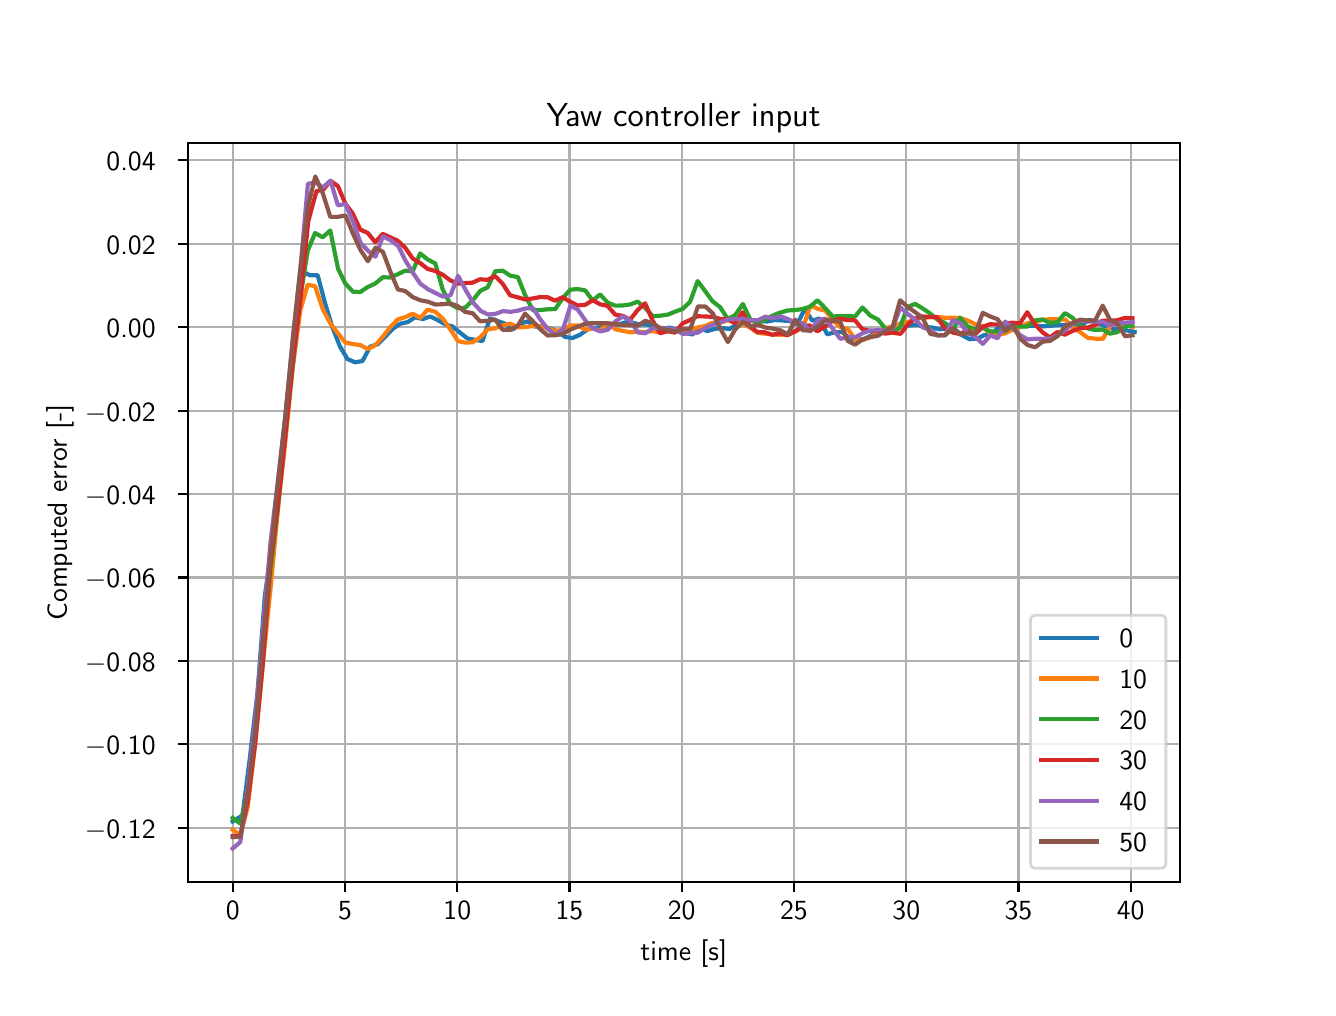 \begingroup%
\makeatletter%
\begin{pgfpicture}%
\pgfpathrectangle{\pgfpointorigin}{\pgfqpoint{6.4in}{4.8in}}%
\pgfusepath{use as bounding box, clip}%
\begin{pgfscope}%
\pgfsetbuttcap%
\pgfsetmiterjoin%
\definecolor{currentfill}{rgb}{1.0,1.0,1.0}%
\pgfsetfillcolor{currentfill}%
\pgfsetlinewidth{0.0pt}%
\definecolor{currentstroke}{rgb}{1.0,1.0,1.0}%
\pgfsetstrokecolor{currentstroke}%
\pgfsetdash{}{0pt}%
\pgfpathmoveto{\pgfqpoint{0.0in}{0.0in}}%
\pgfpathlineto{\pgfqpoint{6.4in}{0.0in}}%
\pgfpathlineto{\pgfqpoint{6.4in}{4.8in}}%
\pgfpathlineto{\pgfqpoint{0.0in}{4.8in}}%
\pgfpathlineto{\pgfqpoint{0.0in}{0.0in}}%
\pgfpathclose%
\pgfusepath{fill}%
\end{pgfscope}%
\begin{pgfscope}%
\pgfsetbuttcap%
\pgfsetmiterjoin%
\definecolor{currentfill}{rgb}{1.0,1.0,1.0}%
\pgfsetfillcolor{currentfill}%
\pgfsetlinewidth{0.0pt}%
\definecolor{currentstroke}{rgb}{0.0,0.0,0.0}%
\pgfsetstrokecolor{currentstroke}%
\pgfsetstrokeopacity{0.0}%
\pgfsetdash{}{0pt}%
\pgfpathmoveto{\pgfqpoint{0.8in}{0.528in}}%
\pgfpathlineto{\pgfqpoint{5.76in}{0.528in}}%
\pgfpathlineto{\pgfqpoint{5.76in}{4.224in}}%
\pgfpathlineto{\pgfqpoint{0.8in}{4.224in}}%
\pgfpathlineto{\pgfqpoint{0.8in}{0.528in}}%
\pgfpathclose%
\pgfusepath{fill}%
\end{pgfscope}%
\begin{pgfscope}%
\pgfpathrectangle{\pgfqpoint{0.8in}{0.528in}}{\pgfqpoint{4.96in}{3.696in}}%
\pgfusepath{clip}%
\pgfsetrectcap%
\pgfsetroundjoin%
\pgfsetlinewidth{0.803pt}%
\definecolor{currentstroke}{rgb}{0.69,0.69,0.69}%
\pgfsetstrokecolor{currentstroke}%
\pgfsetdash{}{0pt}%
\pgfpathmoveto{\pgfqpoint{1.025in}{0.528in}}%
\pgfpathlineto{\pgfqpoint{1.025in}{4.224in}}%
\pgfusepath{stroke}%
\end{pgfscope}%
\begin{pgfscope}%
\pgfsetbuttcap%
\pgfsetroundjoin%
\definecolor{currentfill}{rgb}{0.0,0.0,0.0}%
\pgfsetfillcolor{currentfill}%
\pgfsetlinewidth{0.803pt}%
\definecolor{currentstroke}{rgb}{0.0,0.0,0.0}%
\pgfsetstrokecolor{currentstroke}%
\pgfsetdash{}{0pt}%
\pgfsys@defobject{currentmarker}{\pgfqpoint{0.0in}{-0.049in}}{\pgfqpoint{0.0in}{0.0in}}{%
\pgfpathmoveto{\pgfqpoint{0.0in}{0.0in}}%
\pgfpathlineto{\pgfqpoint{0.0in}{-0.049in}}%
\pgfusepath{stroke,fill}%
}%
\begin{pgfscope}%
\pgfsys@transformshift{1.025in}{0.528in}%
\pgfsys@useobject{currentmarker}{}%
\end{pgfscope}%
\end{pgfscope}%
\begin{pgfscope}%
\definecolor{textcolor}{rgb}{0.0,0.0,0.0}%
\pgfsetstrokecolor{textcolor}%
\pgfsetfillcolor{textcolor}%
\pgftext[x=1.025in,y=0.431in,,top]{\color{textcolor}\sffamily\fontsize{10.0}{12.0}\selectfont 0}%
\end{pgfscope}%
\begin{pgfscope}%
\pgfpathrectangle{\pgfqpoint{0.8in}{0.528in}}{\pgfqpoint{4.96in}{3.696in}}%
\pgfusepath{clip}%
\pgfsetrectcap%
\pgfsetroundjoin%
\pgfsetlinewidth{0.803pt}%
\definecolor{currentstroke}{rgb}{0.69,0.69,0.69}%
\pgfsetstrokecolor{currentstroke}%
\pgfsetdash{}{0pt}%
\pgfpathmoveto{\pgfqpoint{1.587in}{0.528in}}%
\pgfpathlineto{\pgfqpoint{1.587in}{4.224in}}%
\pgfusepath{stroke}%
\end{pgfscope}%
\begin{pgfscope}%
\pgfsetbuttcap%
\pgfsetroundjoin%
\definecolor{currentfill}{rgb}{0.0,0.0,0.0}%
\pgfsetfillcolor{currentfill}%
\pgfsetlinewidth{0.803pt}%
\definecolor{currentstroke}{rgb}{0.0,0.0,0.0}%
\pgfsetstrokecolor{currentstroke}%
\pgfsetdash{}{0pt}%
\pgfsys@defobject{currentmarker}{\pgfqpoint{0.0in}{-0.049in}}{\pgfqpoint{0.0in}{0.0in}}{%
\pgfpathmoveto{\pgfqpoint{0.0in}{0.0in}}%
\pgfpathlineto{\pgfqpoint{0.0in}{-0.049in}}%
\pgfusepath{stroke,fill}%
}%
\begin{pgfscope}%
\pgfsys@transformshift{1.587in}{0.528in}%
\pgfsys@useobject{currentmarker}{}%
\end{pgfscope}%
\end{pgfscope}%
\begin{pgfscope}%
\definecolor{textcolor}{rgb}{0.0,0.0,0.0}%
\pgfsetstrokecolor{textcolor}%
\pgfsetfillcolor{textcolor}%
\pgftext[x=1.587in,y=0.431in,,top]{\color{textcolor}\sffamily\fontsize{10.0}{12.0}\selectfont 5}%
\end{pgfscope}%
\begin{pgfscope}%
\pgfpathrectangle{\pgfqpoint{0.8in}{0.528in}}{\pgfqpoint{4.96in}{3.696in}}%
\pgfusepath{clip}%
\pgfsetrectcap%
\pgfsetroundjoin%
\pgfsetlinewidth{0.803pt}%
\definecolor{currentstroke}{rgb}{0.69,0.69,0.69}%
\pgfsetstrokecolor{currentstroke}%
\pgfsetdash{}{0pt}%
\pgfpathmoveto{\pgfqpoint{2.148in}{0.528in}}%
\pgfpathlineto{\pgfqpoint{2.148in}{4.224in}}%
\pgfusepath{stroke}%
\end{pgfscope}%
\begin{pgfscope}%
\pgfsetbuttcap%
\pgfsetroundjoin%
\definecolor{currentfill}{rgb}{0.0,0.0,0.0}%
\pgfsetfillcolor{currentfill}%
\pgfsetlinewidth{0.803pt}%
\definecolor{currentstroke}{rgb}{0.0,0.0,0.0}%
\pgfsetstrokecolor{currentstroke}%
\pgfsetdash{}{0pt}%
\pgfsys@defobject{currentmarker}{\pgfqpoint{0.0in}{-0.049in}}{\pgfqpoint{0.0in}{0.0in}}{%
\pgfpathmoveto{\pgfqpoint{0.0in}{0.0in}}%
\pgfpathlineto{\pgfqpoint{0.0in}{-0.049in}}%
\pgfusepath{stroke,fill}%
}%
\begin{pgfscope}%
\pgfsys@transformshift{2.148in}{0.528in}%
\pgfsys@useobject{currentmarker}{}%
\end{pgfscope}%
\end{pgfscope}%
\begin{pgfscope}%
\definecolor{textcolor}{rgb}{0.0,0.0,0.0}%
\pgfsetstrokecolor{textcolor}%
\pgfsetfillcolor{textcolor}%
\pgftext[x=2.148in,y=0.431in,,top]{\color{textcolor}\sffamily\fontsize{10.0}{12.0}\selectfont 10}%
\end{pgfscope}%
\begin{pgfscope}%
\pgfpathrectangle{\pgfqpoint{0.8in}{0.528in}}{\pgfqpoint{4.96in}{3.696in}}%
\pgfusepath{clip}%
\pgfsetrectcap%
\pgfsetroundjoin%
\pgfsetlinewidth{0.803pt}%
\definecolor{currentstroke}{rgb}{0.69,0.69,0.69}%
\pgfsetstrokecolor{currentstroke}%
\pgfsetdash{}{0pt}%
\pgfpathmoveto{\pgfqpoint{2.709in}{0.528in}}%
\pgfpathlineto{\pgfqpoint{2.709in}{4.224in}}%
\pgfusepath{stroke}%
\end{pgfscope}%
\begin{pgfscope}%
\pgfsetbuttcap%
\pgfsetroundjoin%
\definecolor{currentfill}{rgb}{0.0,0.0,0.0}%
\pgfsetfillcolor{currentfill}%
\pgfsetlinewidth{0.803pt}%
\definecolor{currentstroke}{rgb}{0.0,0.0,0.0}%
\pgfsetstrokecolor{currentstroke}%
\pgfsetdash{}{0pt}%
\pgfsys@defobject{currentmarker}{\pgfqpoint{0.0in}{-0.049in}}{\pgfqpoint{0.0in}{0.0in}}{%
\pgfpathmoveto{\pgfqpoint{0.0in}{0.0in}}%
\pgfpathlineto{\pgfqpoint{0.0in}{-0.049in}}%
\pgfusepath{stroke,fill}%
}%
\begin{pgfscope}%
\pgfsys@transformshift{2.709in}{0.528in}%
\pgfsys@useobject{currentmarker}{}%
\end{pgfscope}%
\end{pgfscope}%
\begin{pgfscope}%
\definecolor{textcolor}{rgb}{0.0,0.0,0.0}%
\pgfsetstrokecolor{textcolor}%
\pgfsetfillcolor{textcolor}%
\pgftext[x=2.709in,y=0.431in,,top]{\color{textcolor}\sffamily\fontsize{10.0}{12.0}\selectfont 15}%
\end{pgfscope}%
\begin{pgfscope}%
\pgfpathrectangle{\pgfqpoint{0.8in}{0.528in}}{\pgfqpoint{4.96in}{3.696in}}%
\pgfusepath{clip}%
\pgfsetrectcap%
\pgfsetroundjoin%
\pgfsetlinewidth{0.803pt}%
\definecolor{currentstroke}{rgb}{0.69,0.69,0.69}%
\pgfsetstrokecolor{currentstroke}%
\pgfsetdash{}{0pt}%
\pgfpathmoveto{\pgfqpoint{3.27in}{0.528in}}%
\pgfpathlineto{\pgfqpoint{3.27in}{4.224in}}%
\pgfusepath{stroke}%
\end{pgfscope}%
\begin{pgfscope}%
\pgfsetbuttcap%
\pgfsetroundjoin%
\definecolor{currentfill}{rgb}{0.0,0.0,0.0}%
\pgfsetfillcolor{currentfill}%
\pgfsetlinewidth{0.803pt}%
\definecolor{currentstroke}{rgb}{0.0,0.0,0.0}%
\pgfsetstrokecolor{currentstroke}%
\pgfsetdash{}{0pt}%
\pgfsys@defobject{currentmarker}{\pgfqpoint{0.0in}{-0.049in}}{\pgfqpoint{0.0in}{0.0in}}{%
\pgfpathmoveto{\pgfqpoint{0.0in}{0.0in}}%
\pgfpathlineto{\pgfqpoint{0.0in}{-0.049in}}%
\pgfusepath{stroke,fill}%
}%
\begin{pgfscope}%
\pgfsys@transformshift{3.27in}{0.528in}%
\pgfsys@useobject{currentmarker}{}%
\end{pgfscope}%
\end{pgfscope}%
\begin{pgfscope}%
\definecolor{textcolor}{rgb}{0.0,0.0,0.0}%
\pgfsetstrokecolor{textcolor}%
\pgfsetfillcolor{textcolor}%
\pgftext[x=3.27in,y=0.431in,,top]{\color{textcolor}\sffamily\fontsize{10.0}{12.0}\selectfont 20}%
\end{pgfscope}%
\begin{pgfscope}%
\pgfpathrectangle{\pgfqpoint{0.8in}{0.528in}}{\pgfqpoint{4.96in}{3.696in}}%
\pgfusepath{clip}%
\pgfsetrectcap%
\pgfsetroundjoin%
\pgfsetlinewidth{0.803pt}%
\definecolor{currentstroke}{rgb}{0.69,0.69,0.69}%
\pgfsetstrokecolor{currentstroke}%
\pgfsetdash{}{0pt}%
\pgfpathmoveto{\pgfqpoint{3.831in}{0.528in}}%
\pgfpathlineto{\pgfqpoint{3.831in}{4.224in}}%
\pgfusepath{stroke}%
\end{pgfscope}%
\begin{pgfscope}%
\pgfsetbuttcap%
\pgfsetroundjoin%
\definecolor{currentfill}{rgb}{0.0,0.0,0.0}%
\pgfsetfillcolor{currentfill}%
\pgfsetlinewidth{0.803pt}%
\definecolor{currentstroke}{rgb}{0.0,0.0,0.0}%
\pgfsetstrokecolor{currentstroke}%
\pgfsetdash{}{0pt}%
\pgfsys@defobject{currentmarker}{\pgfqpoint{0.0in}{-0.049in}}{\pgfqpoint{0.0in}{0.0in}}{%
\pgfpathmoveto{\pgfqpoint{0.0in}{0.0in}}%
\pgfpathlineto{\pgfqpoint{0.0in}{-0.049in}}%
\pgfusepath{stroke,fill}%
}%
\begin{pgfscope}%
\pgfsys@transformshift{3.831in}{0.528in}%
\pgfsys@useobject{currentmarker}{}%
\end{pgfscope}%
\end{pgfscope}%
\begin{pgfscope}%
\definecolor{textcolor}{rgb}{0.0,0.0,0.0}%
\pgfsetstrokecolor{textcolor}%
\pgfsetfillcolor{textcolor}%
\pgftext[x=3.831in,y=0.431in,,top]{\color{textcolor}\sffamily\fontsize{10.0}{12.0}\selectfont 25}%
\end{pgfscope}%
\begin{pgfscope}%
\pgfpathrectangle{\pgfqpoint{0.8in}{0.528in}}{\pgfqpoint{4.96in}{3.696in}}%
\pgfusepath{clip}%
\pgfsetrectcap%
\pgfsetroundjoin%
\pgfsetlinewidth{0.803pt}%
\definecolor{currentstroke}{rgb}{0.69,0.69,0.69}%
\pgfsetstrokecolor{currentstroke}%
\pgfsetdash{}{0pt}%
\pgfpathmoveto{\pgfqpoint{4.393in}{0.528in}}%
\pgfpathlineto{\pgfqpoint{4.393in}{4.224in}}%
\pgfusepath{stroke}%
\end{pgfscope}%
\begin{pgfscope}%
\pgfsetbuttcap%
\pgfsetroundjoin%
\definecolor{currentfill}{rgb}{0.0,0.0,0.0}%
\pgfsetfillcolor{currentfill}%
\pgfsetlinewidth{0.803pt}%
\definecolor{currentstroke}{rgb}{0.0,0.0,0.0}%
\pgfsetstrokecolor{currentstroke}%
\pgfsetdash{}{0pt}%
\pgfsys@defobject{currentmarker}{\pgfqpoint{0.0in}{-0.049in}}{\pgfqpoint{0.0in}{0.0in}}{%
\pgfpathmoveto{\pgfqpoint{0.0in}{0.0in}}%
\pgfpathlineto{\pgfqpoint{0.0in}{-0.049in}}%
\pgfusepath{stroke,fill}%
}%
\begin{pgfscope}%
\pgfsys@transformshift{4.393in}{0.528in}%
\pgfsys@useobject{currentmarker}{}%
\end{pgfscope}%
\end{pgfscope}%
\begin{pgfscope}%
\definecolor{textcolor}{rgb}{0.0,0.0,0.0}%
\pgfsetstrokecolor{textcolor}%
\pgfsetfillcolor{textcolor}%
\pgftext[x=4.393in,y=0.431in,,top]{\color{textcolor}\sffamily\fontsize{10.0}{12.0}\selectfont 30}%
\end{pgfscope}%
\begin{pgfscope}%
\pgfpathrectangle{\pgfqpoint{0.8in}{0.528in}}{\pgfqpoint{4.96in}{3.696in}}%
\pgfusepath{clip}%
\pgfsetrectcap%
\pgfsetroundjoin%
\pgfsetlinewidth{0.803pt}%
\definecolor{currentstroke}{rgb}{0.69,0.69,0.69}%
\pgfsetstrokecolor{currentstroke}%
\pgfsetdash{}{0pt}%
\pgfpathmoveto{\pgfqpoint{4.954in}{0.528in}}%
\pgfpathlineto{\pgfqpoint{4.954in}{4.224in}}%
\pgfusepath{stroke}%
\end{pgfscope}%
\begin{pgfscope}%
\pgfsetbuttcap%
\pgfsetroundjoin%
\definecolor{currentfill}{rgb}{0.0,0.0,0.0}%
\pgfsetfillcolor{currentfill}%
\pgfsetlinewidth{0.803pt}%
\definecolor{currentstroke}{rgb}{0.0,0.0,0.0}%
\pgfsetstrokecolor{currentstroke}%
\pgfsetdash{}{0pt}%
\pgfsys@defobject{currentmarker}{\pgfqpoint{0.0in}{-0.049in}}{\pgfqpoint{0.0in}{0.0in}}{%
\pgfpathmoveto{\pgfqpoint{0.0in}{0.0in}}%
\pgfpathlineto{\pgfqpoint{0.0in}{-0.049in}}%
\pgfusepath{stroke,fill}%
}%
\begin{pgfscope}%
\pgfsys@transformshift{4.954in}{0.528in}%
\pgfsys@useobject{currentmarker}{}%
\end{pgfscope}%
\end{pgfscope}%
\begin{pgfscope}%
\definecolor{textcolor}{rgb}{0.0,0.0,0.0}%
\pgfsetstrokecolor{textcolor}%
\pgfsetfillcolor{textcolor}%
\pgftext[x=4.954in,y=0.431in,,top]{\color{textcolor}\sffamily\fontsize{10.0}{12.0}\selectfont 35}%
\end{pgfscope}%
\begin{pgfscope}%
\pgfpathrectangle{\pgfqpoint{0.8in}{0.528in}}{\pgfqpoint{4.96in}{3.696in}}%
\pgfusepath{clip}%
\pgfsetrectcap%
\pgfsetroundjoin%
\pgfsetlinewidth{0.803pt}%
\definecolor{currentstroke}{rgb}{0.69,0.69,0.69}%
\pgfsetstrokecolor{currentstroke}%
\pgfsetdash{}{0pt}%
\pgfpathmoveto{\pgfqpoint{5.515in}{0.528in}}%
\pgfpathlineto{\pgfqpoint{5.515in}{4.224in}}%
\pgfusepath{stroke}%
\end{pgfscope}%
\begin{pgfscope}%
\pgfsetbuttcap%
\pgfsetroundjoin%
\definecolor{currentfill}{rgb}{0.0,0.0,0.0}%
\pgfsetfillcolor{currentfill}%
\pgfsetlinewidth{0.803pt}%
\definecolor{currentstroke}{rgb}{0.0,0.0,0.0}%
\pgfsetstrokecolor{currentstroke}%
\pgfsetdash{}{0pt}%
\pgfsys@defobject{currentmarker}{\pgfqpoint{0.0in}{-0.049in}}{\pgfqpoint{0.0in}{0.0in}}{%
\pgfpathmoveto{\pgfqpoint{0.0in}{0.0in}}%
\pgfpathlineto{\pgfqpoint{0.0in}{-0.049in}}%
\pgfusepath{stroke,fill}%
}%
\begin{pgfscope}%
\pgfsys@transformshift{5.515in}{0.528in}%
\pgfsys@useobject{currentmarker}{}%
\end{pgfscope}%
\end{pgfscope}%
\begin{pgfscope}%
\definecolor{textcolor}{rgb}{0.0,0.0,0.0}%
\pgfsetstrokecolor{textcolor}%
\pgfsetfillcolor{textcolor}%
\pgftext[x=5.515in,y=0.431in,,top]{\color{textcolor}\sffamily\fontsize{10.0}{12.0}\selectfont 40}%
\end{pgfscope}%
\begin{pgfscope}%
\definecolor{textcolor}{rgb}{0.0,0.0,0.0}%
\pgfsetstrokecolor{textcolor}%
\pgfsetfillcolor{textcolor}%
\pgftext[x=3.28in,y=0.241in,,top]{\color{textcolor}\sffamily\fontsize{10.0}{12.0}\selectfont time [s]}%
\end{pgfscope}%
\begin{pgfscope}%
\pgfpathrectangle{\pgfqpoint{0.8in}{0.528in}}{\pgfqpoint{4.96in}{3.696in}}%
\pgfusepath{clip}%
\pgfsetrectcap%
\pgfsetroundjoin%
\pgfsetlinewidth{0.803pt}%
\definecolor{currentstroke}{rgb}{0.69,0.69,0.69}%
\pgfsetstrokecolor{currentstroke}%
\pgfsetdash{}{0pt}%
\pgfpathmoveto{\pgfqpoint{0.8in}{0.8in}}%
\pgfpathlineto{\pgfqpoint{5.76in}{0.8in}}%
\pgfusepath{stroke}%
\end{pgfscope}%
\begin{pgfscope}%
\pgfsetbuttcap%
\pgfsetroundjoin%
\definecolor{currentfill}{rgb}{0.0,0.0,0.0}%
\pgfsetfillcolor{currentfill}%
\pgfsetlinewidth{0.803pt}%
\definecolor{currentstroke}{rgb}{0.0,0.0,0.0}%
\pgfsetstrokecolor{currentstroke}%
\pgfsetdash{}{0pt}%
\pgfsys@defobject{currentmarker}{\pgfqpoint{-0.049in}{0.0in}}{\pgfqpoint{-0.0in}{0.0in}}{%
\pgfpathmoveto{\pgfqpoint{-0.0in}{0.0in}}%
\pgfpathlineto{\pgfqpoint{-0.049in}{0.0in}}%
\pgfusepath{stroke,fill}%
}%
\begin{pgfscope}%
\pgfsys@transformshift{0.8in}{0.8in}%
\pgfsys@useobject{currentmarker}{}%
\end{pgfscope}%
\end{pgfscope}%
\begin{pgfscope}%
\definecolor{textcolor}{rgb}{0.0,0.0,0.0}%
\pgfsetstrokecolor{textcolor}%
\pgfsetfillcolor{textcolor}%
\pgftext[x=0.286in, y=0.747in, left, base]{\color{textcolor}\sffamily\fontsize{10.0}{12.0}\selectfont \ensuremath{-}0.12}%
\end{pgfscope}%
\begin{pgfscope}%
\pgfpathrectangle{\pgfqpoint{0.8in}{0.528in}}{\pgfqpoint{4.96in}{3.696in}}%
\pgfusepath{clip}%
\pgfsetrectcap%
\pgfsetroundjoin%
\pgfsetlinewidth{0.803pt}%
\definecolor{currentstroke}{rgb}{0.69,0.69,0.69}%
\pgfsetstrokecolor{currentstroke}%
\pgfsetdash{}{0pt}%
\pgfpathmoveto{\pgfqpoint{0.8in}{1.217in}}%
\pgfpathlineto{\pgfqpoint{5.76in}{1.217in}}%
\pgfusepath{stroke}%
\end{pgfscope}%
\begin{pgfscope}%
\pgfsetbuttcap%
\pgfsetroundjoin%
\definecolor{currentfill}{rgb}{0.0,0.0,0.0}%
\pgfsetfillcolor{currentfill}%
\pgfsetlinewidth{0.803pt}%
\definecolor{currentstroke}{rgb}{0.0,0.0,0.0}%
\pgfsetstrokecolor{currentstroke}%
\pgfsetdash{}{0pt}%
\pgfsys@defobject{currentmarker}{\pgfqpoint{-0.049in}{0.0in}}{\pgfqpoint{-0.0in}{0.0in}}{%
\pgfpathmoveto{\pgfqpoint{-0.0in}{0.0in}}%
\pgfpathlineto{\pgfqpoint{-0.049in}{0.0in}}%
\pgfusepath{stroke,fill}%
}%
\begin{pgfscope}%
\pgfsys@transformshift{0.8in}{1.217in}%
\pgfsys@useobject{currentmarker}{}%
\end{pgfscope}%
\end{pgfscope}%
\begin{pgfscope}%
\definecolor{textcolor}{rgb}{0.0,0.0,0.0}%
\pgfsetstrokecolor{textcolor}%
\pgfsetfillcolor{textcolor}%
\pgftext[x=0.286in, y=1.164in, left, base]{\color{textcolor}\sffamily\fontsize{10.0}{12.0}\selectfont \ensuremath{-}0.10}%
\end{pgfscope}%
\begin{pgfscope}%
\pgfpathrectangle{\pgfqpoint{0.8in}{0.528in}}{\pgfqpoint{4.96in}{3.696in}}%
\pgfusepath{clip}%
\pgfsetrectcap%
\pgfsetroundjoin%
\pgfsetlinewidth{0.803pt}%
\definecolor{currentstroke}{rgb}{0.69,0.69,0.69}%
\pgfsetstrokecolor{currentstroke}%
\pgfsetdash{}{0pt}%
\pgfpathmoveto{\pgfqpoint{0.8in}{1.634in}}%
\pgfpathlineto{\pgfqpoint{5.76in}{1.634in}}%
\pgfusepath{stroke}%
\end{pgfscope}%
\begin{pgfscope}%
\pgfsetbuttcap%
\pgfsetroundjoin%
\definecolor{currentfill}{rgb}{0.0,0.0,0.0}%
\pgfsetfillcolor{currentfill}%
\pgfsetlinewidth{0.803pt}%
\definecolor{currentstroke}{rgb}{0.0,0.0,0.0}%
\pgfsetstrokecolor{currentstroke}%
\pgfsetdash{}{0pt}%
\pgfsys@defobject{currentmarker}{\pgfqpoint{-0.049in}{0.0in}}{\pgfqpoint{-0.0in}{0.0in}}{%
\pgfpathmoveto{\pgfqpoint{-0.0in}{0.0in}}%
\pgfpathlineto{\pgfqpoint{-0.049in}{0.0in}}%
\pgfusepath{stroke,fill}%
}%
\begin{pgfscope}%
\pgfsys@transformshift{0.8in}{1.634in}%
\pgfsys@useobject{currentmarker}{}%
\end{pgfscope}%
\end{pgfscope}%
\begin{pgfscope}%
\definecolor{textcolor}{rgb}{0.0,0.0,0.0}%
\pgfsetstrokecolor{textcolor}%
\pgfsetfillcolor{textcolor}%
\pgftext[x=0.286in, y=1.581in, left, base]{\color{textcolor}\sffamily\fontsize{10.0}{12.0}\selectfont \ensuremath{-}0.08}%
\end{pgfscope}%
\begin{pgfscope}%
\pgfpathrectangle{\pgfqpoint{0.8in}{0.528in}}{\pgfqpoint{4.96in}{3.696in}}%
\pgfusepath{clip}%
\pgfsetrectcap%
\pgfsetroundjoin%
\pgfsetlinewidth{0.803pt}%
\definecolor{currentstroke}{rgb}{0.69,0.69,0.69}%
\pgfsetstrokecolor{currentstroke}%
\pgfsetdash{}{0pt}%
\pgfpathmoveto{\pgfqpoint{0.8in}{2.051in}}%
\pgfpathlineto{\pgfqpoint{5.76in}{2.051in}}%
\pgfusepath{stroke}%
\end{pgfscope}%
\begin{pgfscope}%
\pgfsetbuttcap%
\pgfsetroundjoin%
\definecolor{currentfill}{rgb}{0.0,0.0,0.0}%
\pgfsetfillcolor{currentfill}%
\pgfsetlinewidth{0.803pt}%
\definecolor{currentstroke}{rgb}{0.0,0.0,0.0}%
\pgfsetstrokecolor{currentstroke}%
\pgfsetdash{}{0pt}%
\pgfsys@defobject{currentmarker}{\pgfqpoint{-0.049in}{0.0in}}{\pgfqpoint{-0.0in}{0.0in}}{%
\pgfpathmoveto{\pgfqpoint{-0.0in}{0.0in}}%
\pgfpathlineto{\pgfqpoint{-0.049in}{0.0in}}%
\pgfusepath{stroke,fill}%
}%
\begin{pgfscope}%
\pgfsys@transformshift{0.8in}{2.051in}%
\pgfsys@useobject{currentmarker}{}%
\end{pgfscope}%
\end{pgfscope}%
\begin{pgfscope}%
\definecolor{textcolor}{rgb}{0.0,0.0,0.0}%
\pgfsetstrokecolor{textcolor}%
\pgfsetfillcolor{textcolor}%
\pgftext[x=0.286in, y=1.999in, left, base]{\color{textcolor}\sffamily\fontsize{10.0}{12.0}\selectfont \ensuremath{-}0.06}%
\end{pgfscope}%
\begin{pgfscope}%
\pgfpathrectangle{\pgfqpoint{0.8in}{0.528in}}{\pgfqpoint{4.96in}{3.696in}}%
\pgfusepath{clip}%
\pgfsetrectcap%
\pgfsetroundjoin%
\pgfsetlinewidth{0.803pt}%
\definecolor{currentstroke}{rgb}{0.69,0.69,0.69}%
\pgfsetstrokecolor{currentstroke}%
\pgfsetdash{}{0pt}%
\pgfpathmoveto{\pgfqpoint{0.8in}{2.468in}}%
\pgfpathlineto{\pgfqpoint{5.76in}{2.468in}}%
\pgfusepath{stroke}%
\end{pgfscope}%
\begin{pgfscope}%
\pgfsetbuttcap%
\pgfsetroundjoin%
\definecolor{currentfill}{rgb}{0.0,0.0,0.0}%
\pgfsetfillcolor{currentfill}%
\pgfsetlinewidth{0.803pt}%
\definecolor{currentstroke}{rgb}{0.0,0.0,0.0}%
\pgfsetstrokecolor{currentstroke}%
\pgfsetdash{}{0pt}%
\pgfsys@defobject{currentmarker}{\pgfqpoint{-0.049in}{0.0in}}{\pgfqpoint{-0.0in}{0.0in}}{%
\pgfpathmoveto{\pgfqpoint{-0.0in}{0.0in}}%
\pgfpathlineto{\pgfqpoint{-0.049in}{0.0in}}%
\pgfusepath{stroke,fill}%
}%
\begin{pgfscope}%
\pgfsys@transformshift{0.8in}{2.468in}%
\pgfsys@useobject{currentmarker}{}%
\end{pgfscope}%
\end{pgfscope}%
\begin{pgfscope}%
\definecolor{textcolor}{rgb}{0.0,0.0,0.0}%
\pgfsetstrokecolor{textcolor}%
\pgfsetfillcolor{textcolor}%
\pgftext[x=0.286in, y=2.416in, left, base]{\color{textcolor}\sffamily\fontsize{10.0}{12.0}\selectfont \ensuremath{-}0.04}%
\end{pgfscope}%
\begin{pgfscope}%
\pgfpathrectangle{\pgfqpoint{0.8in}{0.528in}}{\pgfqpoint{4.96in}{3.696in}}%
\pgfusepath{clip}%
\pgfsetrectcap%
\pgfsetroundjoin%
\pgfsetlinewidth{0.803pt}%
\definecolor{currentstroke}{rgb}{0.69,0.69,0.69}%
\pgfsetstrokecolor{currentstroke}%
\pgfsetdash{}{0pt}%
\pgfpathmoveto{\pgfqpoint{0.8in}{2.885in}}%
\pgfpathlineto{\pgfqpoint{5.76in}{2.885in}}%
\pgfusepath{stroke}%
\end{pgfscope}%
\begin{pgfscope}%
\pgfsetbuttcap%
\pgfsetroundjoin%
\definecolor{currentfill}{rgb}{0.0,0.0,0.0}%
\pgfsetfillcolor{currentfill}%
\pgfsetlinewidth{0.803pt}%
\definecolor{currentstroke}{rgb}{0.0,0.0,0.0}%
\pgfsetstrokecolor{currentstroke}%
\pgfsetdash{}{0pt}%
\pgfsys@defobject{currentmarker}{\pgfqpoint{-0.049in}{0.0in}}{\pgfqpoint{-0.0in}{0.0in}}{%
\pgfpathmoveto{\pgfqpoint{-0.0in}{0.0in}}%
\pgfpathlineto{\pgfqpoint{-0.049in}{0.0in}}%
\pgfusepath{stroke,fill}%
}%
\begin{pgfscope}%
\pgfsys@transformshift{0.8in}{2.885in}%
\pgfsys@useobject{currentmarker}{}%
\end{pgfscope}%
\end{pgfscope}%
\begin{pgfscope}%
\definecolor{textcolor}{rgb}{0.0,0.0,0.0}%
\pgfsetstrokecolor{textcolor}%
\pgfsetfillcolor{textcolor}%
\pgftext[x=0.286in, y=2.833in, left, base]{\color{textcolor}\sffamily\fontsize{10.0}{12.0}\selectfont \ensuremath{-}0.02}%
\end{pgfscope}%
\begin{pgfscope}%
\pgfpathrectangle{\pgfqpoint{0.8in}{0.528in}}{\pgfqpoint{4.96in}{3.696in}}%
\pgfusepath{clip}%
\pgfsetrectcap%
\pgfsetroundjoin%
\pgfsetlinewidth{0.803pt}%
\definecolor{currentstroke}{rgb}{0.69,0.69,0.69}%
\pgfsetstrokecolor{currentstroke}%
\pgfsetdash{}{0pt}%
\pgfpathmoveto{\pgfqpoint{0.8in}{3.303in}}%
\pgfpathlineto{\pgfqpoint{5.76in}{3.303in}}%
\pgfusepath{stroke}%
\end{pgfscope}%
\begin{pgfscope}%
\pgfsetbuttcap%
\pgfsetroundjoin%
\definecolor{currentfill}{rgb}{0.0,0.0,0.0}%
\pgfsetfillcolor{currentfill}%
\pgfsetlinewidth{0.803pt}%
\definecolor{currentstroke}{rgb}{0.0,0.0,0.0}%
\pgfsetstrokecolor{currentstroke}%
\pgfsetdash{}{0pt}%
\pgfsys@defobject{currentmarker}{\pgfqpoint{-0.049in}{0.0in}}{\pgfqpoint{-0.0in}{0.0in}}{%
\pgfpathmoveto{\pgfqpoint{-0.0in}{0.0in}}%
\pgfpathlineto{\pgfqpoint{-0.049in}{0.0in}}%
\pgfusepath{stroke,fill}%
}%
\begin{pgfscope}%
\pgfsys@transformshift{0.8in}{3.303in}%
\pgfsys@useobject{currentmarker}{}%
\end{pgfscope}%
\end{pgfscope}%
\begin{pgfscope}%
\definecolor{textcolor}{rgb}{0.0,0.0,0.0}%
\pgfsetstrokecolor{textcolor}%
\pgfsetfillcolor{textcolor}%
\pgftext[x=0.394in, y=3.25in, left, base]{\color{textcolor}\sffamily\fontsize{10.0}{12.0}\selectfont 0.00}%
\end{pgfscope}%
\begin{pgfscope}%
\pgfpathrectangle{\pgfqpoint{0.8in}{0.528in}}{\pgfqpoint{4.96in}{3.696in}}%
\pgfusepath{clip}%
\pgfsetrectcap%
\pgfsetroundjoin%
\pgfsetlinewidth{0.803pt}%
\definecolor{currentstroke}{rgb}{0.69,0.69,0.69}%
\pgfsetstrokecolor{currentstroke}%
\pgfsetdash{}{0pt}%
\pgfpathmoveto{\pgfqpoint{0.8in}{3.72in}}%
\pgfpathlineto{\pgfqpoint{5.76in}{3.72in}}%
\pgfusepath{stroke}%
\end{pgfscope}%
\begin{pgfscope}%
\pgfsetbuttcap%
\pgfsetroundjoin%
\definecolor{currentfill}{rgb}{0.0,0.0,0.0}%
\pgfsetfillcolor{currentfill}%
\pgfsetlinewidth{0.803pt}%
\definecolor{currentstroke}{rgb}{0.0,0.0,0.0}%
\pgfsetstrokecolor{currentstroke}%
\pgfsetdash{}{0pt}%
\pgfsys@defobject{currentmarker}{\pgfqpoint{-0.049in}{0.0in}}{\pgfqpoint{-0.0in}{0.0in}}{%
\pgfpathmoveto{\pgfqpoint{-0.0in}{0.0in}}%
\pgfpathlineto{\pgfqpoint{-0.049in}{0.0in}}%
\pgfusepath{stroke,fill}%
}%
\begin{pgfscope}%
\pgfsys@transformshift{0.8in}{3.72in}%
\pgfsys@useobject{currentmarker}{}%
\end{pgfscope}%
\end{pgfscope}%
\begin{pgfscope}%
\definecolor{textcolor}{rgb}{0.0,0.0,0.0}%
\pgfsetstrokecolor{textcolor}%
\pgfsetfillcolor{textcolor}%
\pgftext[x=0.394in, y=3.667in, left, base]{\color{textcolor}\sffamily\fontsize{10.0}{12.0}\selectfont 0.02}%
\end{pgfscope}%
\begin{pgfscope}%
\pgfpathrectangle{\pgfqpoint{0.8in}{0.528in}}{\pgfqpoint{4.96in}{3.696in}}%
\pgfusepath{clip}%
\pgfsetrectcap%
\pgfsetroundjoin%
\pgfsetlinewidth{0.803pt}%
\definecolor{currentstroke}{rgb}{0.69,0.69,0.69}%
\pgfsetstrokecolor{currentstroke}%
\pgfsetdash{}{0pt}%
\pgfpathmoveto{\pgfqpoint{0.8in}{4.137in}}%
\pgfpathlineto{\pgfqpoint{5.76in}{4.137in}}%
\pgfusepath{stroke}%
\end{pgfscope}%
\begin{pgfscope}%
\pgfsetbuttcap%
\pgfsetroundjoin%
\definecolor{currentfill}{rgb}{0.0,0.0,0.0}%
\pgfsetfillcolor{currentfill}%
\pgfsetlinewidth{0.803pt}%
\definecolor{currentstroke}{rgb}{0.0,0.0,0.0}%
\pgfsetstrokecolor{currentstroke}%
\pgfsetdash{}{0pt}%
\pgfsys@defobject{currentmarker}{\pgfqpoint{-0.049in}{0.0in}}{\pgfqpoint{-0.0in}{0.0in}}{%
\pgfpathmoveto{\pgfqpoint{-0.0in}{0.0in}}%
\pgfpathlineto{\pgfqpoint{-0.049in}{0.0in}}%
\pgfusepath{stroke,fill}%
}%
\begin{pgfscope}%
\pgfsys@transformshift{0.8in}{4.137in}%
\pgfsys@useobject{currentmarker}{}%
\end{pgfscope}%
\end{pgfscope}%
\begin{pgfscope}%
\definecolor{textcolor}{rgb}{0.0,0.0,0.0}%
\pgfsetstrokecolor{textcolor}%
\pgfsetfillcolor{textcolor}%
\pgftext[x=0.394in, y=4.084in, left, base]{\color{textcolor}\sffamily\fontsize{10.0}{12.0}\selectfont 0.04}%
\end{pgfscope}%
\begin{pgfscope}%
\definecolor{textcolor}{rgb}{0.0,0.0,0.0}%
\pgfsetstrokecolor{textcolor}%
\pgfsetfillcolor{textcolor}%
\pgftext[x=0.23in,y=2.376in,,bottom,rotate=90.0]{\color{textcolor}\sffamily\fontsize{10.0}{12.0}\selectfont Computed error [-]}%
\end{pgfscope}%
\begin{pgfscope}%
\pgfpathrectangle{\pgfqpoint{0.8in}{0.528in}}{\pgfqpoint{4.96in}{3.696in}}%
\pgfusepath{clip}%
\pgfsetrectcap%
\pgfsetroundjoin%
\pgfsetlinewidth{1.506pt}%
\definecolor{currentstroke}{rgb}{0.122,0.467,0.706}%
\pgfsetstrokecolor{currentstroke}%
\pgfsetdash{}{0pt}%
\pgfpathmoveto{\pgfqpoint{1.025in}{0.831in}}%
\pgfpathlineto{\pgfqpoint{1.074in}{0.861in}}%
\pgfpathlineto{\pgfqpoint{1.111in}{1.149in}}%
\pgfpathlineto{\pgfqpoint{1.149in}{1.473in}}%
\pgfpathlineto{\pgfqpoint{1.186in}{1.96in}}%
\pgfpathlineto{\pgfqpoint{1.224in}{2.233in}}%
\pgfpathlineto{\pgfqpoint{1.262in}{2.594in}}%
\pgfpathlineto{\pgfqpoint{1.299in}{2.957in}}%
\pgfpathlineto{\pgfqpoint{1.337in}{3.246in}}%
\pgfpathlineto{\pgfqpoint{1.374in}{3.58in}}%
\pgfpathlineto{\pgfqpoint{1.412in}{3.562in}}%
\pgfpathlineto{\pgfqpoint{1.45in}{3.562in}}%
\pgfpathlineto{\pgfqpoint{1.487in}{3.422in}}%
\pgfpathlineto{\pgfqpoint{1.524in}{3.301in}}%
\pgfpathlineto{\pgfqpoint{1.562in}{3.205in}}%
\pgfpathlineto{\pgfqpoint{1.599in}{3.143in}}%
\pgfpathlineto{\pgfqpoint{1.637in}{3.127in}}%
\pgfpathlineto{\pgfqpoint{1.674in}{3.133in}}%
\pgfpathlineto{\pgfqpoint{1.712in}{3.205in}}%
\pgfpathlineto{\pgfqpoint{1.75in}{3.217in}}%
\pgfpathlineto{\pgfqpoint{1.787in}{3.254in}}%
\pgfpathlineto{\pgfqpoint{1.824in}{3.293in}}%
\pgfpathlineto{\pgfqpoint{1.861in}{3.319in}}%
\pgfpathlineto{\pgfqpoint{1.9in}{3.328in}}%
\pgfpathlineto{\pgfqpoint{1.937in}{3.352in}}%
\pgfpathlineto{\pgfqpoint{1.976in}{3.343in}}%
\pgfpathlineto{\pgfqpoint{2.013in}{3.356in}}%
\pgfpathlineto{\pgfqpoint{2.05in}{3.338in}}%
\pgfpathlineto{\pgfqpoint{2.089in}{3.316in}}%
\pgfpathlineto{\pgfqpoint{2.124in}{3.306in}}%
\pgfpathlineto{\pgfqpoint{2.162in}{3.275in}}%
\pgfpathlineto{\pgfqpoint{2.199in}{3.246in}}%
\pgfpathlineto{\pgfqpoint{2.237in}{3.239in}}%
\pgfpathlineto{\pgfqpoint{2.274in}{3.233in}}%
\pgfpathlineto{\pgfqpoint{2.311in}{3.346in}}%
\pgfpathlineto{\pgfqpoint{2.35in}{3.333in}}%
\pgfpathlineto{\pgfqpoint{2.387in}{3.32in}}%
\pgfpathlineto{\pgfqpoint{2.424in}{3.29in}}%
\pgfpathlineto{\pgfqpoint{2.461in}{3.318in}}%
\pgfpathlineto{\pgfqpoint{2.499in}{3.332in}}%
\pgfpathlineto{\pgfqpoint{2.536in}{3.305in}}%
\pgfpathlineto{\pgfqpoint{2.574in}{3.306in}}%
\pgfpathlineto{\pgfqpoint{2.611in}{3.296in}}%
\pgfpathlineto{\pgfqpoint{2.649in}{3.282in}}%
\pgfpathlineto{\pgfqpoint{2.686in}{3.254in}}%
\pgfpathlineto{\pgfqpoint{2.723in}{3.248in}}%
\pgfpathlineto{\pgfqpoint{2.761in}{3.264in}}%
\pgfpathlineto{\pgfqpoint{2.799in}{3.291in}}%
\pgfpathlineto{\pgfqpoint{2.836in}{3.299in}}%
\pgfpathlineto{\pgfqpoint{2.874in}{3.303in}}%
\pgfpathlineto{\pgfqpoint{2.911in}{3.313in}}%
\pgfpathlineto{\pgfqpoint{2.95in}{3.314in}}%
\pgfpathlineto{\pgfqpoint{2.986in}{3.326in}}%
\pgfpathlineto{\pgfqpoint{3.024in}{3.325in}}%
\pgfpathlineto{\pgfqpoint{3.061in}{3.315in}}%
\pgfpathlineto{\pgfqpoint{3.099in}{3.316in}}%
\pgfpathlineto{\pgfqpoint{3.136in}{3.303in}}%
\pgfpathlineto{\pgfqpoint{3.174in}{3.296in}}%
\pgfpathlineto{\pgfqpoint{3.211in}{3.3in}}%
\pgfpathlineto{\pgfqpoint{3.249in}{3.288in}}%
\pgfpathlineto{\pgfqpoint{3.287in}{3.274in}}%
\pgfpathlineto{\pgfqpoint{3.324in}{3.266in}}%
\pgfpathlineto{\pgfqpoint{3.361in}{3.297in}}%
\pgfpathlineto{\pgfqpoint{3.398in}{3.283in}}%
\pgfpathlineto{\pgfqpoint{3.436in}{3.294in}}%
\pgfpathlineto{\pgfqpoint{3.473in}{3.298in}}%
\pgfpathlineto{\pgfqpoint{3.51in}{3.293in}}%
\pgfpathlineto{\pgfqpoint{3.548in}{3.319in}}%
\pgfpathlineto{\pgfqpoint{3.586in}{3.337in}}%
\pgfpathlineto{\pgfqpoint{3.623in}{3.336in}}%
\pgfpathlineto{\pgfqpoint{3.66in}{3.332in}}%
\pgfpathlineto{\pgfqpoint{3.698in}{3.331in}}%
\pgfpathlineto{\pgfqpoint{3.735in}{3.338in}}%
\pgfpathlineto{\pgfqpoint{3.773in}{3.336in}}%
\pgfpathlineto{\pgfqpoint{3.81in}{3.333in}}%
\pgfpathlineto{\pgfqpoint{3.848in}{3.317in}}%
\pgfpathlineto{\pgfqpoint{3.885in}{3.393in}}%
\pgfpathlineto{\pgfqpoint{3.923in}{3.335in}}%
\pgfpathlineto{\pgfqpoint{3.96in}{3.346in}}%
\pgfpathlineto{\pgfqpoint{3.997in}{3.267in}}%
\pgfpathlineto{\pgfqpoint{4.035in}{3.276in}}%
\pgfpathlineto{\pgfqpoint{4.072in}{3.279in}}%
\pgfpathlineto{\pgfqpoint{4.109in}{3.246in}}%
\pgfpathlineto{\pgfqpoint{4.147in}{3.239in}}%
\pgfpathlineto{\pgfqpoint{4.185in}{3.244in}}%
\pgfpathlineto{\pgfqpoint{4.222in}{3.264in}}%
\pgfpathlineto{\pgfqpoint{4.259in}{3.269in}}%
\pgfpathlineto{\pgfqpoint{4.297in}{3.287in}}%
\pgfpathlineto{\pgfqpoint{4.334in}{3.309in}}%
\pgfpathlineto{\pgfqpoint{4.372in}{3.318in}}%
\pgfpathlineto{\pgfqpoint{4.41in}{3.311in}}%
\pgfpathlineto{\pgfqpoint{4.447in}{3.315in}}%
\pgfpathlineto{\pgfqpoint{4.484in}{3.303in}}%
\pgfpathlineto{\pgfqpoint{4.522in}{3.301in}}%
\pgfpathlineto{\pgfqpoint{4.559in}{3.292in}}%
\pgfpathlineto{\pgfqpoint{4.597in}{3.294in}}%
\pgfpathlineto{\pgfqpoint{4.634in}{3.293in}}%
\pgfpathlineto{\pgfqpoint{4.672in}{3.262in}}%
\pgfpathlineto{\pgfqpoint{4.71in}{3.242in}}%
\pgfpathlineto{\pgfqpoint{4.747in}{3.245in}}%
\pgfpathlineto{\pgfqpoint{4.786in}{3.264in}}%
\pgfpathlineto{\pgfqpoint{4.822in}{3.268in}}%
\pgfpathlineto{\pgfqpoint{4.859in}{3.308in}}%
\pgfpathlineto{\pgfqpoint{4.896in}{3.306in}}%
\pgfpathlineto{\pgfqpoint{4.934in}{3.305in}}%
\pgfpathlineto{\pgfqpoint{4.972in}{3.307in}}%
\pgfpathlineto{\pgfqpoint{5.009in}{3.309in}}%
\pgfpathlineto{\pgfqpoint{5.047in}{3.309in}}%
\pgfpathlineto{\pgfqpoint{5.084in}{3.307in}}%
\pgfpathlineto{\pgfqpoint{5.121in}{3.31in}}%
\pgfpathlineto{\pgfqpoint{5.159in}{3.314in}}%
\pgfpathlineto{\pgfqpoint{5.197in}{3.314in}}%
\pgfpathlineto{\pgfqpoint{5.234in}{3.317in}}%
\pgfpathlineto{\pgfqpoint{5.272in}{3.316in}}%
\pgfpathlineto{\pgfqpoint{5.309in}{3.339in}}%
\pgfpathlineto{\pgfqpoint{5.347in}{3.325in}}%
\pgfpathlineto{\pgfqpoint{5.384in}{3.309in}}%
\pgfpathlineto{\pgfqpoint{5.422in}{3.295in}}%
\pgfpathlineto{\pgfqpoint{5.459in}{3.293in}}%
\pgfpathlineto{\pgfqpoint{5.497in}{3.286in}}%
\pgfpathlineto{\pgfqpoint{5.535in}{3.278in}}%
\pgfusepath{stroke}%
\end{pgfscope}%
\begin{pgfscope}%
\pgfpathrectangle{\pgfqpoint{0.8in}{0.528in}}{\pgfqpoint{4.96in}{3.696in}}%
\pgfusepath{clip}%
\pgfsetrectcap%
\pgfsetroundjoin%
\pgfsetlinewidth{1.506pt}%
\definecolor{currentstroke}{rgb}{1.0,0.498,0.055}%
\pgfsetstrokecolor{currentstroke}%
\pgfsetdash{}{0pt}%
\pgfpathmoveto{\pgfqpoint{1.025in}{0.79in}}%
\pgfpathlineto{\pgfqpoint{1.063in}{0.762in}}%
\pgfpathlineto{\pgfqpoint{1.1in}{0.903in}}%
\pgfpathlineto{\pgfqpoint{1.138in}{1.22in}}%
\pgfpathlineto{\pgfqpoint{1.175in}{1.61in}}%
\pgfpathlineto{\pgfqpoint{1.213in}{1.983in}}%
\pgfpathlineto{\pgfqpoint{1.25in}{2.379in}}%
\pgfpathlineto{\pgfqpoint{1.287in}{2.717in}}%
\pgfpathlineto{\pgfqpoint{1.325in}{3.096in}}%
\pgfpathlineto{\pgfqpoint{1.363in}{3.386in}}%
\pgfpathlineto{\pgfqpoint{1.4in}{3.515in}}%
\pgfpathlineto{\pgfqpoint{1.437in}{3.507in}}%
\pgfpathlineto{\pgfqpoint{1.475in}{3.394in}}%
\pgfpathlineto{\pgfqpoint{1.513in}{3.322in}}%
\pgfpathlineto{\pgfqpoint{1.55in}{3.273in}}%
\pgfpathlineto{\pgfqpoint{1.588in}{3.226in}}%
\pgfpathlineto{\pgfqpoint{1.625in}{3.218in}}%
\pgfpathlineto{\pgfqpoint{1.663in}{3.213in}}%
\pgfpathlineto{\pgfqpoint{1.701in}{3.193in}}%
\pgfpathlineto{\pgfqpoint{1.738in}{3.212in}}%
\pgfpathlineto{\pgfqpoint{1.775in}{3.254in}}%
\pgfpathlineto{\pgfqpoint{1.813in}{3.303in}}%
\pgfpathlineto{\pgfqpoint{1.85in}{3.341in}}%
\pgfpathlineto{\pgfqpoint{1.888in}{3.353in}}%
\pgfpathlineto{\pgfqpoint{1.925in}{3.37in}}%
\pgfpathlineto{\pgfqpoint{1.963in}{3.349in}}%
\pgfpathlineto{\pgfqpoint{2.0in}{3.39in}}%
\pgfpathlineto{\pgfqpoint{2.038in}{3.379in}}%
\pgfpathlineto{\pgfqpoint{2.075in}{3.346in}}%
\pgfpathlineto{\pgfqpoint{2.113in}{3.292in}}%
\pgfpathlineto{\pgfqpoint{2.151in}{3.233in}}%
\pgfpathlineto{\pgfqpoint{2.188in}{3.225in}}%
\pgfpathlineto{\pgfqpoint{2.225in}{3.227in}}%
\pgfpathlineto{\pgfqpoint{2.263in}{3.252in}}%
\pgfpathlineto{\pgfqpoint{2.3in}{3.292in}}%
\pgfpathlineto{\pgfqpoint{2.338in}{3.297in}}%
\pgfpathlineto{\pgfqpoint{2.376in}{3.312in}}%
\pgfpathlineto{\pgfqpoint{2.413in}{3.32in}}%
\pgfpathlineto{\pgfqpoint{2.451in}{3.302in}}%
\pgfpathlineto{\pgfqpoint{2.488in}{3.303in}}%
\pgfpathlineto{\pgfqpoint{2.526in}{3.308in}}%
\pgfpathlineto{\pgfqpoint{2.563in}{3.308in}}%
\pgfpathlineto{\pgfqpoint{2.601in}{3.297in}}%
\pgfpathlineto{\pgfqpoint{2.638in}{3.283in}}%
\pgfpathlineto{\pgfqpoint{2.676in}{3.29in}}%
\pgfpathlineto{\pgfqpoint{2.713in}{3.311in}}%
\pgfpathlineto{\pgfqpoint{2.751in}{3.311in}}%
\pgfpathlineto{\pgfqpoint{2.788in}{3.29in}}%
\pgfpathlineto{\pgfqpoint{2.826in}{3.296in}}%
\pgfpathlineto{\pgfqpoint{2.863in}{3.285in}}%
\pgfpathlineto{\pgfqpoint{2.9in}{3.323in}}%
\pgfpathlineto{\pgfqpoint{2.938in}{3.292in}}%
\pgfpathlineto{\pgfqpoint{2.975in}{3.284in}}%
\pgfpathlineto{\pgfqpoint{3.013in}{3.277in}}%
\pgfpathlineto{\pgfqpoint{3.05in}{3.28in}}%
\pgfpathlineto{\pgfqpoint{3.088in}{3.278in}}%
\pgfpathlineto{\pgfqpoint{3.125in}{3.283in}}%
\pgfpathlineto{\pgfqpoint{3.163in}{3.276in}}%
\pgfpathlineto{\pgfqpoint{3.2in}{3.281in}}%
\pgfpathlineto{\pgfqpoint{3.238in}{3.284in}}%
\pgfpathlineto{\pgfqpoint{3.276in}{3.286in}}%
\pgfpathlineto{\pgfqpoint{3.313in}{3.292in}}%
\pgfpathlineto{\pgfqpoint{3.351in}{3.301in}}%
\pgfpathlineto{\pgfqpoint{3.388in}{3.309in}}%
\pgfpathlineto{\pgfqpoint{3.426in}{3.325in}}%
\pgfpathlineto{\pgfqpoint{3.463in}{3.325in}}%
\pgfpathlineto{\pgfqpoint{3.501in}{3.337in}}%
\pgfpathlineto{\pgfqpoint{3.538in}{3.331in}}%
\pgfpathlineto{\pgfqpoint{3.575in}{3.318in}}%
\pgfpathlineto{\pgfqpoint{3.612in}{3.301in}}%
\pgfpathlineto{\pgfqpoint{3.65in}{3.274in}}%
\pgfpathlineto{\pgfqpoint{3.688in}{3.27in}}%
\pgfpathlineto{\pgfqpoint{3.725in}{3.266in}}%
\pgfpathlineto{\pgfqpoint{3.763in}{3.264in}}%
\pgfpathlineto{\pgfqpoint{3.802in}{3.267in}}%
\pgfpathlineto{\pgfqpoint{3.841in}{3.282in}}%
\pgfpathlineto{\pgfqpoint{3.877in}{3.302in}}%
\pgfpathlineto{\pgfqpoint{3.914in}{3.411in}}%
\pgfpathlineto{\pgfqpoint{3.951in}{3.394in}}%
\pgfpathlineto{\pgfqpoint{3.988in}{3.386in}}%
\pgfpathlineto{\pgfqpoint{4.026in}{3.336in}}%
\pgfpathlineto{\pgfqpoint{4.063in}{3.303in}}%
\pgfpathlineto{\pgfqpoint{4.101in}{3.293in}}%
\pgfpathlineto{\pgfqpoint{4.139in}{3.239in}}%
\pgfpathlineto{\pgfqpoint{4.176in}{3.238in}}%
\pgfpathlineto{\pgfqpoint{4.214in}{3.252in}}%
\pgfpathlineto{\pgfqpoint{4.251in}{3.278in}}%
\pgfpathlineto{\pgfqpoint{4.289in}{3.299in}}%
\pgfpathlineto{\pgfqpoint{4.326in}{3.306in}}%
\pgfpathlineto{\pgfqpoint{4.364in}{3.321in}}%
\pgfpathlineto{\pgfqpoint{4.401in}{3.328in}}%
\pgfpathlineto{\pgfqpoint{4.438in}{3.344in}}%
\pgfpathlineto{\pgfqpoint{4.476in}{3.348in}}%
\pgfpathlineto{\pgfqpoint{4.513in}{3.353in}}%
\pgfpathlineto{\pgfqpoint{4.551in}{3.354in}}%
\pgfpathlineto{\pgfqpoint{4.588in}{3.349in}}%
\pgfpathlineto{\pgfqpoint{4.626in}{3.35in}}%
\pgfpathlineto{\pgfqpoint{4.663in}{3.348in}}%
\pgfpathlineto{\pgfqpoint{4.701in}{3.335in}}%
\pgfpathlineto{\pgfqpoint{4.738in}{3.317in}}%
\pgfpathlineto{\pgfqpoint{4.776in}{3.307in}}%
\pgfpathlineto{\pgfqpoint{4.814in}{3.268in}}%
\pgfpathlineto{\pgfqpoint{4.851in}{3.264in}}%
\pgfpathlineto{\pgfqpoint{4.889in}{3.272in}}%
\pgfpathlineto{\pgfqpoint{4.926in}{3.291in}}%
\pgfpathlineto{\pgfqpoint{4.964in}{3.304in}}%
\pgfpathlineto{\pgfqpoint{5.001in}{3.323in}}%
\pgfpathlineto{\pgfqpoint{5.038in}{3.329in}}%
\pgfpathlineto{\pgfqpoint{5.076in}{3.339in}}%
\pgfpathlineto{\pgfqpoint{5.114in}{3.343in}}%
\pgfpathlineto{\pgfqpoint{5.151in}{3.342in}}%
\pgfpathlineto{\pgfqpoint{5.189in}{3.34in}}%
\pgfpathlineto{\pgfqpoint{5.226in}{3.299in}}%
\pgfpathlineto{\pgfqpoint{5.263in}{3.277in}}%
\pgfpathlineto{\pgfqpoint{5.301in}{3.249in}}%
\pgfpathlineto{\pgfqpoint{5.338in}{3.245in}}%
\pgfpathlineto{\pgfqpoint{5.376in}{3.244in}}%
\pgfpathlineto{\pgfqpoint{5.414in}{3.31in}}%
\pgfpathlineto{\pgfqpoint{5.451in}{3.322in}}%
\pgfpathlineto{\pgfqpoint{5.488in}{3.318in}}%
\pgfpathlineto{\pgfqpoint{5.526in}{3.303in}}%
\pgfusepath{stroke}%
\end{pgfscope}%
\begin{pgfscope}%
\pgfpathrectangle{\pgfqpoint{0.8in}{0.528in}}{\pgfqpoint{4.96in}{3.696in}}%
\pgfusepath{clip}%
\pgfsetrectcap%
\pgfsetroundjoin%
\pgfsetlinewidth{1.506pt}%
\definecolor{currentstroke}{rgb}{0.173,0.627,0.173}%
\pgfsetstrokecolor{currentstroke}%
\pgfsetdash{}{0pt}%
\pgfpathmoveto{\pgfqpoint{1.025in}{0.849in}}%
\pgfpathlineto{\pgfqpoint{1.063in}{0.82in}}%
\pgfpathlineto{\pgfqpoint{1.1in}{0.973in}}%
\pgfpathlineto{\pgfqpoint{1.138in}{1.269in}}%
\pgfpathlineto{\pgfqpoint{1.175in}{1.655in}}%
\pgfpathlineto{\pgfqpoint{1.213in}{2.087in}}%
\pgfpathlineto{\pgfqpoint{1.251in}{2.399in}}%
\pgfpathlineto{\pgfqpoint{1.288in}{2.771in}}%
\pgfpathlineto{\pgfqpoint{1.326in}{3.116in}}%
\pgfpathlineto{\pgfqpoint{1.363in}{3.45in}}%
\pgfpathlineto{\pgfqpoint{1.4in}{3.684in}}%
\pgfpathlineto{\pgfqpoint{1.437in}{3.773in}}%
\pgfpathlineto{\pgfqpoint{1.475in}{3.752in}}%
\pgfpathlineto{\pgfqpoint{1.513in}{3.786in}}%
\pgfpathlineto{\pgfqpoint{1.552in}{3.594in}}%
\pgfpathlineto{\pgfqpoint{1.588in}{3.521in}}%
\pgfpathlineto{\pgfqpoint{1.626in}{3.48in}}%
\pgfpathlineto{\pgfqpoint{1.663in}{3.478in}}%
\pgfpathlineto{\pgfqpoint{1.7in}{3.503in}}%
\pgfpathlineto{\pgfqpoint{1.737in}{3.52in}}%
\pgfpathlineto{\pgfqpoint{1.776in}{3.552in}}%
\pgfpathlineto{\pgfqpoint{1.813in}{3.551in}}%
\pgfpathlineto{\pgfqpoint{1.85in}{3.567in}}%
\pgfpathlineto{\pgfqpoint{1.888in}{3.585in}}%
\pgfpathlineto{\pgfqpoint{1.925in}{3.581in}}%
\pgfpathlineto{\pgfqpoint{1.962in}{3.671in}}%
\pgfpathlineto{\pgfqpoint{2.0in}{3.641in}}%
\pgfpathlineto{\pgfqpoint{2.038in}{3.621in}}%
\pgfpathlineto{\pgfqpoint{2.075in}{3.491in}}%
\pgfpathlineto{\pgfqpoint{2.113in}{3.418in}}%
\pgfpathlineto{\pgfqpoint{2.151in}{3.397in}}%
\pgfpathlineto{\pgfqpoint{2.188in}{3.4in}}%
\pgfpathlineto{\pgfqpoint{2.226in}{3.437in}}%
\pgfpathlineto{\pgfqpoint{2.263in}{3.484in}}%
\pgfpathlineto{\pgfqpoint{2.3in}{3.502in}}%
\pgfpathlineto{\pgfqpoint{2.338in}{3.582in}}%
\pgfpathlineto{\pgfqpoint{2.375in}{3.585in}}%
\pgfpathlineto{\pgfqpoint{2.413in}{3.56in}}%
\pgfpathlineto{\pgfqpoint{2.451in}{3.553in}}%
\pgfpathlineto{\pgfqpoint{2.488in}{3.461in}}%
\pgfpathlineto{\pgfqpoint{2.526in}{3.387in}}%
\pgfpathlineto{\pgfqpoint{2.563in}{3.388in}}%
\pgfpathlineto{\pgfqpoint{2.601in}{3.392in}}%
\pgfpathlineto{\pgfqpoint{2.638in}{3.393in}}%
\pgfpathlineto{\pgfqpoint{2.676in}{3.449in}}%
\pgfpathlineto{\pgfqpoint{2.713in}{3.49in}}%
\pgfpathlineto{\pgfqpoint{2.75in}{3.493in}}%
\pgfpathlineto{\pgfqpoint{2.788in}{3.486in}}%
\pgfpathlineto{\pgfqpoint{2.825in}{3.436in}}%
\pgfpathlineto{\pgfqpoint{2.862in}{3.466in}}%
\pgfpathlineto{\pgfqpoint{2.9in}{3.425in}}%
\pgfpathlineto{\pgfqpoint{2.938in}{3.41in}}%
\pgfpathlineto{\pgfqpoint{2.975in}{3.411in}}%
\pgfpathlineto{\pgfqpoint{3.012in}{3.416in}}%
\pgfpathlineto{\pgfqpoint{3.05in}{3.43in}}%
\pgfpathlineto{\pgfqpoint{3.087in}{3.399in}}%
\pgfpathlineto{\pgfqpoint{3.126in}{3.357in}}%
\pgfpathlineto{\pgfqpoint{3.163in}{3.36in}}%
\pgfpathlineto{\pgfqpoint{3.2in}{3.365in}}%
\pgfpathlineto{\pgfqpoint{3.237in}{3.38in}}%
\pgfpathlineto{\pgfqpoint{3.275in}{3.394in}}%
\pgfpathlineto{\pgfqpoint{3.312in}{3.429in}}%
\pgfpathlineto{\pgfqpoint{3.35in}{3.533in}}%
\pgfpathlineto{\pgfqpoint{3.387in}{3.483in}}%
\pgfpathlineto{\pgfqpoint{3.425in}{3.431in}}%
\pgfpathlineto{\pgfqpoint{3.462in}{3.403in}}%
\pgfpathlineto{\pgfqpoint{3.5in}{3.344in}}%
\pgfpathlineto{\pgfqpoint{3.537in}{3.362in}}%
\pgfpathlineto{\pgfqpoint{3.576in}{3.418in}}%
\pgfpathlineto{\pgfqpoint{3.614in}{3.339in}}%
\pgfpathlineto{\pgfqpoint{3.65in}{3.322in}}%
\pgfpathlineto{\pgfqpoint{3.687in}{3.339in}}%
\pgfpathlineto{\pgfqpoint{3.724in}{3.36in}}%
\pgfpathlineto{\pgfqpoint{3.762in}{3.375in}}%
\pgfpathlineto{\pgfqpoint{3.8in}{3.386in}}%
\pgfpathlineto{\pgfqpoint{3.837in}{3.388in}}%
\pgfpathlineto{\pgfqpoint{3.874in}{3.393in}}%
\pgfpathlineto{\pgfqpoint{3.912in}{3.405in}}%
\pgfpathlineto{\pgfqpoint{3.949in}{3.437in}}%
\pgfpathlineto{\pgfqpoint{3.987in}{3.398in}}%
\pgfpathlineto{\pgfqpoint{4.025in}{3.356in}}%
\pgfpathlineto{\pgfqpoint{4.062in}{3.358in}}%
\pgfpathlineto{\pgfqpoint{4.099in}{3.358in}}%
\pgfpathlineto{\pgfqpoint{4.137in}{3.356in}}%
\pgfpathlineto{\pgfqpoint{4.174in}{3.401in}}%
\pgfpathlineto{\pgfqpoint{4.212in}{3.361in}}%
\pgfpathlineto{\pgfqpoint{4.251in}{3.341in}}%
\pgfpathlineto{\pgfqpoint{4.287in}{3.297in}}%
\pgfpathlineto{\pgfqpoint{4.324in}{3.277in}}%
\pgfpathlineto{\pgfqpoint{4.361in}{3.3in}}%
\pgfpathlineto{\pgfqpoint{4.399in}{3.403in}}%
\pgfpathlineto{\pgfqpoint{4.437in}{3.419in}}%
\pgfpathlineto{\pgfqpoint{4.475in}{3.396in}}%
\pgfpathlineto{\pgfqpoint{4.512in}{3.371in}}%
\pgfpathlineto{\pgfqpoint{4.549in}{3.34in}}%
\pgfpathlineto{\pgfqpoint{4.586in}{3.324in}}%
\pgfpathlineto{\pgfqpoint{4.624in}{3.288in}}%
\pgfpathlineto{\pgfqpoint{4.661in}{3.35in}}%
\pgfpathlineto{\pgfqpoint{4.699in}{3.307in}}%
\pgfpathlineto{\pgfqpoint{4.737in}{3.291in}}%
\pgfpathlineto{\pgfqpoint{4.774in}{3.299in}}%
\pgfpathlineto{\pgfqpoint{4.812in}{3.282in}}%
\pgfpathlineto{\pgfqpoint{4.849in}{3.28in}}%
\pgfpathlineto{\pgfqpoint{4.886in}{3.283in}}%
\pgfpathlineto{\pgfqpoint{4.925in}{3.308in}}%
\pgfpathlineto{\pgfqpoint{4.962in}{3.306in}}%
\pgfpathlineto{\pgfqpoint{4.999in}{3.306in}}%
\pgfpathlineto{\pgfqpoint{5.036in}{3.336in}}%
\pgfpathlineto{\pgfqpoint{5.074in}{3.341in}}%
\pgfpathlineto{\pgfqpoint{5.111in}{3.324in}}%
\pgfpathlineto{\pgfqpoint{5.149in}{3.327in}}%
\pgfpathlineto{\pgfqpoint{5.186in}{3.373in}}%
\pgfpathlineto{\pgfqpoint{5.223in}{3.35in}}%
\pgfpathlineto{\pgfqpoint{5.261in}{3.31in}}%
\pgfpathlineto{\pgfqpoint{5.299in}{3.297in}}%
\pgfpathlineto{\pgfqpoint{5.336in}{3.288in}}%
\pgfpathlineto{\pgfqpoint{5.374in}{3.291in}}%
\pgfpathlineto{\pgfqpoint{5.411in}{3.27in}}%
\pgfpathlineto{\pgfqpoint{5.448in}{3.278in}}%
\pgfpathlineto{\pgfqpoint{5.486in}{3.306in}}%
\pgfpathlineto{\pgfqpoint{5.523in}{3.31in}}%
\pgfusepath{stroke}%
\end{pgfscope}%
\begin{pgfscope}%
\pgfpathrectangle{\pgfqpoint{0.8in}{0.528in}}{\pgfqpoint{4.96in}{3.696in}}%
\pgfusepath{clip}%
\pgfsetrectcap%
\pgfsetroundjoin%
\pgfsetlinewidth{1.506pt}%
\definecolor{currentstroke}{rgb}{0.839,0.153,0.157}%
\pgfsetstrokecolor{currentstroke}%
\pgfsetdash{}{0pt}%
\pgfpathmoveto{\pgfqpoint{1.025in}{0.757in}}%
\pgfpathlineto{\pgfqpoint{1.063in}{0.759in}}%
\pgfpathlineto{\pgfqpoint{1.1in}{0.931in}}%
\pgfpathlineto{\pgfqpoint{1.138in}{1.228in}}%
\pgfpathlineto{\pgfqpoint{1.175in}{1.612in}}%
\pgfpathlineto{\pgfqpoint{1.213in}{2.118in}}%
\pgfpathlineto{\pgfqpoint{1.25in}{2.408in}}%
\pgfpathlineto{\pgfqpoint{1.287in}{2.751in}}%
\pgfpathlineto{\pgfqpoint{1.325in}{3.134in}}%
\pgfpathlineto{\pgfqpoint{1.363in}{3.437in}}%
\pgfpathlineto{\pgfqpoint{1.403in}{3.833in}}%
\pgfpathlineto{\pgfqpoint{1.444in}{3.983in}}%
\pgfpathlineto{\pgfqpoint{1.477in}{3.989in}}%
\pgfpathlineto{\pgfqpoint{1.514in}{4.034in}}%
\pgfpathlineto{\pgfqpoint{1.551in}{4.008in}}%
\pgfpathlineto{\pgfqpoint{1.588in}{3.921in}}%
\pgfpathlineto{\pgfqpoint{1.625in}{3.871in}}%
\pgfpathlineto{\pgfqpoint{1.663in}{3.79in}}%
\pgfpathlineto{\pgfqpoint{1.7in}{3.774in}}%
\pgfpathlineto{\pgfqpoint{1.738in}{3.727in}}%
\pgfpathlineto{\pgfqpoint{1.775in}{3.769in}}%
\pgfpathlineto{\pgfqpoint{1.812in}{3.752in}}%
\pgfpathlineto{\pgfqpoint{1.85in}{3.735in}}%
\pgfpathlineto{\pgfqpoint{1.888in}{3.699in}}%
\pgfpathlineto{\pgfqpoint{1.925in}{3.646in}}%
\pgfpathlineto{\pgfqpoint{1.962in}{3.623in}}%
\pgfpathlineto{\pgfqpoint{2.0in}{3.594in}}%
\pgfpathlineto{\pgfqpoint{2.038in}{3.583in}}%
\pgfpathlineto{\pgfqpoint{2.075in}{3.565in}}%
\pgfpathlineto{\pgfqpoint{2.112in}{3.537in}}%
\pgfpathlineto{\pgfqpoint{2.149in}{3.52in}}%
\pgfpathlineto{\pgfqpoint{2.187in}{3.523in}}%
\pgfpathlineto{\pgfqpoint{2.224in}{3.525in}}%
\pgfpathlineto{\pgfqpoint{2.262in}{3.542in}}%
\pgfpathlineto{\pgfqpoint{2.3in}{3.539in}}%
\pgfpathlineto{\pgfqpoint{2.337in}{3.558in}}%
\pgfpathlineto{\pgfqpoint{2.374in}{3.521in}}%
\pgfpathlineto{\pgfqpoint{2.412in}{3.462in}}%
\pgfpathlineto{\pgfqpoint{2.449in}{3.452in}}%
\pgfpathlineto{\pgfqpoint{2.488in}{3.441in}}%
\pgfpathlineto{\pgfqpoint{2.525in}{3.446in}}%
\pgfpathlineto{\pgfqpoint{2.562in}{3.453in}}%
\pgfpathlineto{\pgfqpoint{2.6in}{3.452in}}%
\pgfpathlineto{\pgfqpoint{2.637in}{3.435in}}%
\pgfpathlineto{\pgfqpoint{2.674in}{3.452in}}%
\pgfpathlineto{\pgfqpoint{2.712in}{3.43in}}%
\pgfpathlineto{\pgfqpoint{2.749in}{3.411in}}%
\pgfpathlineto{\pgfqpoint{2.787in}{3.414in}}%
\pgfpathlineto{\pgfqpoint{2.825in}{3.437in}}%
\pgfpathlineto{\pgfqpoint{2.862in}{3.417in}}%
\pgfpathlineto{\pgfqpoint{2.899in}{3.409in}}%
\pgfpathlineto{\pgfqpoint{2.938in}{3.365in}}%
\pgfpathlineto{\pgfqpoint{2.975in}{3.359in}}%
\pgfpathlineto{\pgfqpoint{3.012in}{3.34in}}%
\pgfpathlineto{\pgfqpoint{3.049in}{3.387in}}%
\pgfpathlineto{\pgfqpoint{3.087in}{3.422in}}%
\pgfpathlineto{\pgfqpoint{3.124in}{3.337in}}%
\pgfpathlineto{\pgfqpoint{3.162in}{3.272in}}%
\pgfpathlineto{\pgfqpoint{3.199in}{3.283in}}%
\pgfpathlineto{\pgfqpoint{3.237in}{3.275in}}%
\pgfpathlineto{\pgfqpoint{3.274in}{3.321in}}%
\pgfpathlineto{\pgfqpoint{3.311in}{3.338in}}%
\pgfpathlineto{\pgfqpoint{3.349in}{3.357in}}%
\pgfpathlineto{\pgfqpoint{3.388in}{3.356in}}%
\pgfpathlineto{\pgfqpoint{3.424in}{3.354in}}%
\pgfpathlineto{\pgfqpoint{3.462in}{3.344in}}%
\pgfpathlineto{\pgfqpoint{3.499in}{3.342in}}%
\pgfpathlineto{\pgfqpoint{3.536in}{3.322in}}%
\pgfpathlineto{\pgfqpoint{3.574in}{3.377in}}%
\pgfpathlineto{\pgfqpoint{3.612in}{3.306in}}%
\pgfpathlineto{\pgfqpoint{3.649in}{3.278in}}%
\pgfpathlineto{\pgfqpoint{3.686in}{3.277in}}%
\pgfpathlineto{\pgfqpoint{3.724in}{3.264in}}%
\pgfpathlineto{\pgfqpoint{3.761in}{3.272in}}%
\pgfpathlineto{\pgfqpoint{3.799in}{3.262in}}%
\pgfpathlineto{\pgfqpoint{3.837in}{3.282in}}%
\pgfpathlineto{\pgfqpoint{3.874in}{3.307in}}%
\pgfpathlineto{\pgfqpoint{3.911in}{3.311in}}%
\pgfpathlineto{\pgfqpoint{3.948in}{3.282in}}%
\pgfpathlineto{\pgfqpoint{3.986in}{3.305in}}%
\pgfpathlineto{\pgfqpoint{4.023in}{3.334in}}%
\pgfpathlineto{\pgfqpoint{4.061in}{3.345in}}%
\pgfpathlineto{\pgfqpoint{4.098in}{3.338in}}%
\pgfpathlineto{\pgfqpoint{4.136in}{3.337in}}%
\pgfpathlineto{\pgfqpoint{4.173in}{3.293in}}%
\pgfpathlineto{\pgfqpoint{4.211in}{3.284in}}%
\pgfpathlineto{\pgfqpoint{4.248in}{3.283in}}%
\pgfpathlineto{\pgfqpoint{4.287in}{3.27in}}%
\pgfpathlineto{\pgfqpoint{4.324in}{3.275in}}%
\pgfpathlineto{\pgfqpoint{4.364in}{3.269in}}%
\pgfpathlineto{\pgfqpoint{4.404in}{3.32in}}%
\pgfpathlineto{\pgfqpoint{4.438in}{3.346in}}%
\pgfpathlineto{\pgfqpoint{4.474in}{3.356in}}%
\pgfpathlineto{\pgfqpoint{4.511in}{3.353in}}%
\pgfpathlineto{\pgfqpoint{4.548in}{3.352in}}%
\pgfpathlineto{\pgfqpoint{4.586in}{3.295in}}%
\pgfpathlineto{\pgfqpoint{4.625in}{3.276in}}%
\pgfpathlineto{\pgfqpoint{4.661in}{3.268in}}%
\pgfpathlineto{\pgfqpoint{4.698in}{3.286in}}%
\pgfpathlineto{\pgfqpoint{4.735in}{3.265in}}%
\pgfpathlineto{\pgfqpoint{4.774in}{3.304in}}%
\pgfpathlineto{\pgfqpoint{4.811in}{3.317in}}%
\pgfpathlineto{\pgfqpoint{4.849in}{3.316in}}%
\pgfpathlineto{\pgfqpoint{4.886in}{3.321in}}%
\pgfpathlineto{\pgfqpoint{4.924in}{3.325in}}%
\pgfpathlineto{\pgfqpoint{4.961in}{3.321in}}%
\pgfpathlineto{\pgfqpoint{4.998in}{3.377in}}%
\pgfpathlineto{\pgfqpoint{5.037in}{3.316in}}%
\pgfpathlineto{\pgfqpoint{5.074in}{3.277in}}%
\pgfpathlineto{\pgfqpoint{5.111in}{3.251in}}%
\pgfpathlineto{\pgfqpoint{5.148in}{3.278in}}%
\pgfpathlineto{\pgfqpoint{5.186in}{3.265in}}%
\pgfpathlineto{\pgfqpoint{5.223in}{3.283in}}%
\pgfpathlineto{\pgfqpoint{5.261in}{3.298in}}%
\pgfpathlineto{\pgfqpoint{5.298in}{3.3in}}%
\pgfpathlineto{\pgfqpoint{5.336in}{3.312in}}%
\pgfpathlineto{\pgfqpoint{5.373in}{3.334in}}%
\pgfpathlineto{\pgfqpoint{5.411in}{3.335in}}%
\pgfpathlineto{\pgfqpoint{5.448in}{3.337in}}%
\pgfpathlineto{\pgfqpoint{5.486in}{3.349in}}%
\pgfpathlineto{\pgfqpoint{5.524in}{3.347in}}%
\pgfusepath{stroke}%
\end{pgfscope}%
\begin{pgfscope}%
\pgfpathrectangle{\pgfqpoint{0.8in}{0.528in}}{\pgfqpoint{4.96in}{3.696in}}%
\pgfusepath{clip}%
\pgfsetrectcap%
\pgfsetroundjoin%
\pgfsetlinewidth{1.506pt}%
\definecolor{currentstroke}{rgb}{0.58,0.404,0.741}%
\pgfsetstrokecolor{currentstroke}%
\pgfsetdash{}{0pt}%
\pgfpathmoveto{\pgfqpoint{1.025in}{0.696in}}%
\pgfpathlineto{\pgfqpoint{1.063in}{0.728in}}%
\pgfpathlineto{\pgfqpoint{1.101in}{1.011in}}%
\pgfpathlineto{\pgfqpoint{1.138in}{1.333in}}%
\pgfpathlineto{\pgfqpoint{1.176in}{1.783in}}%
\pgfpathlineto{\pgfqpoint{1.214in}{2.226in}}%
\pgfpathlineto{\pgfqpoint{1.251in}{2.532in}}%
\pgfpathlineto{\pgfqpoint{1.289in}{2.861in}}%
\pgfpathlineto{\pgfqpoint{1.326in}{3.242in}}%
\pgfpathlineto{\pgfqpoint{1.364in}{3.596in}}%
\pgfpathlineto{\pgfqpoint{1.401in}{4.019in}}%
\pgfpathlineto{\pgfqpoint{1.438in}{4.027in}}%
\pgfpathlineto{\pgfqpoint{1.476in}{4.001in}}%
\pgfpathlineto{\pgfqpoint{1.514in}{4.035in}}%
\pgfpathlineto{\pgfqpoint{1.551in}{3.912in}}%
\pgfpathlineto{\pgfqpoint{1.589in}{3.918in}}%
\pgfpathlineto{\pgfqpoint{1.627in}{3.83in}}%
\pgfpathlineto{\pgfqpoint{1.664in}{3.724in}}%
\pgfpathlineto{\pgfqpoint{1.702in}{3.684in}}%
\pgfpathlineto{\pgfqpoint{1.739in}{3.655in}}%
\pgfpathlineto{\pgfqpoint{1.776in}{3.756in}}%
\pgfpathlineto{\pgfqpoint{1.815in}{3.737in}}%
\pgfpathlineto{\pgfqpoint{1.853in}{3.708in}}%
\pgfpathlineto{\pgfqpoint{1.889in}{3.635in}}%
\pgfpathlineto{\pgfqpoint{1.927in}{3.573in}}%
\pgfpathlineto{\pgfqpoint{1.964in}{3.519in}}%
\pgfpathlineto{\pgfqpoint{2.002in}{3.492in}}%
\pgfpathlineto{\pgfqpoint{2.039in}{3.473in}}%
\pgfpathlineto{\pgfqpoint{2.077in}{3.455in}}%
\pgfpathlineto{\pgfqpoint{2.114in}{3.462in}}%
\pgfpathlineto{\pgfqpoint{2.152in}{3.559in}}%
\pgfpathlineto{\pgfqpoint{2.192in}{3.484in}}%
\pgfpathlineto{\pgfqpoint{2.228in}{3.424in}}%
\pgfpathlineto{\pgfqpoint{2.266in}{3.383in}}%
\pgfpathlineto{\pgfqpoint{2.302in}{3.366in}}%
\pgfpathlineto{\pgfqpoint{2.339in}{3.369in}}%
\pgfpathlineto{\pgfqpoint{2.377in}{3.383in}}%
\pgfpathlineto{\pgfqpoint{2.414in}{3.379in}}%
\pgfpathlineto{\pgfqpoint{2.451in}{3.385in}}%
\pgfpathlineto{\pgfqpoint{2.489in}{3.396in}}%
\pgfpathlineto{\pgfqpoint{2.526in}{3.398in}}%
\pgfpathlineto{\pgfqpoint{2.564in}{3.34in}}%
\pgfpathlineto{\pgfqpoint{2.601in}{3.293in}}%
\pgfpathlineto{\pgfqpoint{2.639in}{3.264in}}%
\pgfpathlineto{\pgfqpoint{2.676in}{3.29in}}%
\pgfpathlineto{\pgfqpoint{2.714in}{3.41in}}%
\pgfpathlineto{\pgfqpoint{2.751in}{3.39in}}%
\pgfpathlineto{\pgfqpoint{2.789in}{3.335in}}%
\pgfpathlineto{\pgfqpoint{2.826in}{3.297in}}%
\pgfpathlineto{\pgfqpoint{2.863in}{3.281in}}%
\pgfpathlineto{\pgfqpoint{2.901in}{3.29in}}%
\pgfpathlineto{\pgfqpoint{2.938in}{3.331in}}%
\pgfpathlineto{\pgfqpoint{2.975in}{3.356in}}%
\pgfpathlineto{\pgfqpoint{3.013in}{3.335in}}%
\pgfpathlineto{\pgfqpoint{3.051in}{3.276in}}%
\pgfpathlineto{\pgfqpoint{3.088in}{3.272in}}%
\pgfpathlineto{\pgfqpoint{3.127in}{3.298in}}%
\pgfpathlineto{\pgfqpoint{3.164in}{3.299in}}%
\pgfpathlineto{\pgfqpoint{3.202in}{3.296in}}%
\pgfpathlineto{\pgfqpoint{3.239in}{3.289in}}%
\pgfpathlineto{\pgfqpoint{3.277in}{3.268in}}%
\pgfpathlineto{\pgfqpoint{3.314in}{3.273in}}%
\pgfpathlineto{\pgfqpoint{3.351in}{3.275in}}%
\pgfpathlineto{\pgfqpoint{3.39in}{3.3in}}%
\pgfpathlineto{\pgfqpoint{3.426in}{3.315in}}%
\pgfpathlineto{\pgfqpoint{3.463in}{3.327in}}%
\pgfpathlineto{\pgfqpoint{3.501in}{3.341in}}%
\pgfpathlineto{\pgfqpoint{3.539in}{3.343in}}%
\pgfpathlineto{\pgfqpoint{3.576in}{3.345in}}%
\pgfpathlineto{\pgfqpoint{3.614in}{3.337in}}%
\pgfpathlineto{\pgfqpoint{3.651in}{3.337in}}%
\pgfpathlineto{\pgfqpoint{3.688in}{3.355in}}%
\pgfpathlineto{\pgfqpoint{3.726in}{3.347in}}%
\pgfpathlineto{\pgfqpoint{3.763in}{3.357in}}%
\pgfpathlineto{\pgfqpoint{3.801in}{3.343in}}%
\pgfpathlineto{\pgfqpoint{3.838in}{3.326in}}%
\pgfpathlineto{\pgfqpoint{3.875in}{3.322in}}%
\pgfpathlineto{\pgfqpoint{3.913in}{3.282in}}%
\pgfpathlineto{\pgfqpoint{3.951in}{3.337in}}%
\pgfpathlineto{\pgfqpoint{3.988in}{3.345in}}%
\pgfpathlineto{\pgfqpoint{4.026in}{3.294in}}%
\pgfpathlineto{\pgfqpoint{4.063in}{3.244in}}%
\pgfpathlineto{\pgfqpoint{4.101in}{3.253in}}%
\pgfpathlineto{\pgfqpoint{4.138in}{3.252in}}%
\pgfpathlineto{\pgfqpoint{4.176in}{3.273in}}%
\pgfpathlineto{\pgfqpoint{4.213in}{3.286in}}%
\pgfpathlineto{\pgfqpoint{4.251in}{3.287in}}%
\pgfpathlineto{\pgfqpoint{4.288in}{3.286in}}%
\pgfpathlineto{\pgfqpoint{4.325in}{3.297in}}%
\pgfpathlineto{\pgfqpoint{4.363in}{3.402in}}%
\pgfpathlineto{\pgfqpoint{4.401in}{3.368in}}%
\pgfpathlineto{\pgfqpoint{4.438in}{3.34in}}%
\pgfpathlineto{\pgfqpoint{4.476in}{3.301in}}%
\pgfpathlineto{\pgfqpoint{4.513in}{3.289in}}%
\pgfpathlineto{\pgfqpoint{4.551in}{3.261in}}%
\pgfpathlineto{\pgfqpoint{4.588in}{3.262in}}%
\pgfpathlineto{\pgfqpoint{4.626in}{3.338in}}%
\pgfpathlineto{\pgfqpoint{4.664in}{3.321in}}%
\pgfpathlineto{\pgfqpoint{4.701in}{3.273in}}%
\pgfpathlineto{\pgfqpoint{4.738in}{3.254in}}%
\pgfpathlineto{\pgfqpoint{4.776in}{3.219in}}%
\pgfpathlineto{\pgfqpoint{4.813in}{3.261in}}%
\pgfpathlineto{\pgfqpoint{4.85in}{3.247in}}%
\pgfpathlineto{\pgfqpoint{4.888in}{3.33in}}%
\pgfpathlineto{\pgfqpoint{4.928in}{3.296in}}%
\pgfpathlineto{\pgfqpoint{4.965in}{3.261in}}%
\pgfpathlineto{\pgfqpoint{5.0in}{3.241in}}%
\pgfpathlineto{\pgfqpoint{5.038in}{3.245in}}%
\pgfpathlineto{\pgfqpoint{5.076in}{3.244in}}%
\pgfpathlineto{\pgfqpoint{5.114in}{3.246in}}%
\pgfpathlineto{\pgfqpoint{5.151in}{3.262in}}%
\pgfpathlineto{\pgfqpoint{5.188in}{3.288in}}%
\pgfpathlineto{\pgfqpoint{5.225in}{3.323in}}%
\pgfpathlineto{\pgfqpoint{5.263in}{3.335in}}%
\pgfpathlineto{\pgfqpoint{5.301in}{3.331in}}%
\pgfpathlineto{\pgfqpoint{5.338in}{3.33in}}%
\pgfpathlineto{\pgfqpoint{5.376in}{3.329in}}%
\pgfpathlineto{\pgfqpoint{5.413in}{3.311in}}%
\pgfpathlineto{\pgfqpoint{5.45in}{3.324in}}%
\pgfpathlineto{\pgfqpoint{5.488in}{3.325in}}%
\pgfpathlineto{\pgfqpoint{5.525in}{3.328in}}%
\pgfusepath{stroke}%
\end{pgfscope}%
\begin{pgfscope}%
\pgfpathrectangle{\pgfqpoint{0.8in}{0.528in}}{\pgfqpoint{4.96in}{3.696in}}%
\pgfusepath{clip}%
\pgfsetrectcap%
\pgfsetroundjoin%
\pgfsetlinewidth{1.506pt}%
\definecolor{currentstroke}{rgb}{0.549,0.337,0.294}%
\pgfsetstrokecolor{currentstroke}%
\pgfsetdash{}{0pt}%
\pgfpathmoveto{\pgfqpoint{1.025in}{0.753in}}%
\pgfpathlineto{\pgfqpoint{1.064in}{0.755in}}%
\pgfpathlineto{\pgfqpoint{1.101in}{0.986in}}%
\pgfpathlineto{\pgfqpoint{1.139in}{1.287in}}%
\pgfpathlineto{\pgfqpoint{1.176in}{1.728in}}%
\pgfpathlineto{\pgfqpoint{1.213in}{2.142in}}%
\pgfpathlineto{\pgfqpoint{1.251in}{2.525in}}%
\pgfpathlineto{\pgfqpoint{1.288in}{2.854in}}%
\pgfpathlineto{\pgfqpoint{1.327in}{3.258in}}%
\pgfpathlineto{\pgfqpoint{1.363in}{3.591in}}%
\pgfpathlineto{\pgfqpoint{1.401in}{3.904in}}%
\pgfpathlineto{\pgfqpoint{1.438in}{4.056in}}%
\pgfpathlineto{\pgfqpoint{1.476in}{3.971in}}%
\pgfpathlineto{\pgfqpoint{1.513in}{3.854in}}%
\pgfpathlineto{\pgfqpoint{1.551in}{3.854in}}%
\pgfpathlineto{\pgfqpoint{1.589in}{3.861in}}%
\pgfpathlineto{\pgfqpoint{1.626in}{3.771in}}%
\pgfpathlineto{\pgfqpoint{1.663in}{3.69in}}%
\pgfpathlineto{\pgfqpoint{1.701in}{3.632in}}%
\pgfpathlineto{\pgfqpoint{1.739in}{3.7in}}%
\pgfpathlineto{\pgfqpoint{1.776in}{3.679in}}%
\pgfpathlineto{\pgfqpoint{1.814in}{3.579in}}%
\pgfpathlineto{\pgfqpoint{1.851in}{3.491in}}%
\pgfpathlineto{\pgfqpoint{1.888in}{3.483in}}%
\pgfpathlineto{\pgfqpoint{1.925in}{3.453in}}%
\pgfpathlineto{\pgfqpoint{1.963in}{3.437in}}%
\pgfpathlineto{\pgfqpoint{2.0in}{3.43in}}%
\pgfpathlineto{\pgfqpoint{2.038in}{3.416in}}%
\pgfpathlineto{\pgfqpoint{2.075in}{3.417in}}%
\pgfpathlineto{\pgfqpoint{2.113in}{3.421in}}%
\pgfpathlineto{\pgfqpoint{2.15in}{3.408in}}%
\pgfpathlineto{\pgfqpoint{2.187in}{3.379in}}%
\pgfpathlineto{\pgfqpoint{2.225in}{3.372in}}%
\pgfpathlineto{\pgfqpoint{2.262in}{3.332in}}%
\pgfpathlineto{\pgfqpoint{2.3in}{3.334in}}%
\pgfpathlineto{\pgfqpoint{2.337in}{3.341in}}%
\pgfpathlineto{\pgfqpoint{2.374in}{3.29in}}%
\pgfpathlineto{\pgfqpoint{2.413in}{3.289in}}%
\pgfpathlineto{\pgfqpoint{2.45in}{3.309in}}%
\pgfpathlineto{\pgfqpoint{2.487in}{3.37in}}%
\pgfpathlineto{\pgfqpoint{2.525in}{3.333in}}%
\pgfpathlineto{\pgfqpoint{2.562in}{3.293in}}%
\pgfpathlineto{\pgfqpoint{2.6in}{3.261in}}%
\pgfpathlineto{\pgfqpoint{2.637in}{3.262in}}%
\pgfpathlineto{\pgfqpoint{2.675in}{3.268in}}%
\pgfpathlineto{\pgfqpoint{2.712in}{3.29in}}%
\pgfpathlineto{\pgfqpoint{2.75in}{3.305in}}%
\pgfpathlineto{\pgfqpoint{2.787in}{3.319in}}%
\pgfpathlineto{\pgfqpoint{2.826in}{3.323in}}%
\pgfpathlineto{\pgfqpoint{2.863in}{3.322in}}%
\pgfpathlineto{\pgfqpoint{2.9in}{3.322in}}%
\pgfpathlineto{\pgfqpoint{2.938in}{3.318in}}%
\pgfpathlineto{\pgfqpoint{2.976in}{3.314in}}%
\pgfpathlineto{\pgfqpoint{3.013in}{3.312in}}%
\pgfpathlineto{\pgfqpoint{3.05in}{3.31in}}%
\pgfpathlineto{\pgfqpoint{3.088in}{3.334in}}%
\pgfpathlineto{\pgfqpoint{3.126in}{3.322in}}%
\pgfpathlineto{\pgfqpoint{3.163in}{3.297in}}%
\pgfpathlineto{\pgfqpoint{3.201in}{3.288in}}%
\pgfpathlineto{\pgfqpoint{3.238in}{3.282in}}%
\pgfpathlineto{\pgfqpoint{3.276in}{3.292in}}%
\pgfpathlineto{\pgfqpoint{3.314in}{3.295in}}%
\pgfpathlineto{\pgfqpoint{3.351in}{3.406in}}%
\pgfpathlineto{\pgfqpoint{3.388in}{3.406in}}%
\pgfpathlineto{\pgfqpoint{3.426in}{3.371in}}%
\pgfpathlineto{\pgfqpoint{3.463in}{3.296in}}%
\pgfpathlineto{\pgfqpoint{3.501in}{3.228in}}%
\pgfpathlineto{\pgfqpoint{3.538in}{3.292in}}%
\pgfpathlineto{\pgfqpoint{3.576in}{3.329in}}%
\pgfpathlineto{\pgfqpoint{3.613in}{3.305in}}%
\pgfpathlineto{\pgfqpoint{3.651in}{3.314in}}%
\pgfpathlineto{\pgfqpoint{3.688in}{3.301in}}%
\pgfpathlineto{\pgfqpoint{3.726in}{3.295in}}%
\pgfpathlineto{\pgfqpoint{3.763in}{3.287in}}%
\pgfpathlineto{\pgfqpoint{3.801in}{3.267in}}%
\pgfpathlineto{\pgfqpoint{3.838in}{3.34in}}%
\pgfpathlineto{\pgfqpoint{3.875in}{3.287in}}%
\pgfpathlineto{\pgfqpoint{3.913in}{3.285in}}%
\pgfpathlineto{\pgfqpoint{3.951in}{3.305in}}%
\pgfpathlineto{\pgfqpoint{3.988in}{3.339in}}%
\pgfpathlineto{\pgfqpoint{4.025in}{3.336in}}%
\pgfpathlineto{\pgfqpoint{4.063in}{3.329in}}%
\pgfpathlineto{\pgfqpoint{4.1in}{3.234in}}%
\pgfpathlineto{\pgfqpoint{4.137in}{3.215in}}%
\pgfpathlineto{\pgfqpoint{4.175in}{3.242in}}%
\pgfpathlineto{\pgfqpoint{4.212in}{3.253in}}%
\pgfpathlineto{\pgfqpoint{4.25in}{3.259in}}%
\pgfpathlineto{\pgfqpoint{4.288in}{3.282in}}%
\pgfpathlineto{\pgfqpoint{4.325in}{3.304in}}%
\pgfpathlineto{\pgfqpoint{4.362in}{3.437in}}%
\pgfpathlineto{\pgfqpoint{4.4in}{3.404in}}%
\pgfpathlineto{\pgfqpoint{4.438in}{3.377in}}%
\pgfpathlineto{\pgfqpoint{4.475in}{3.349in}}%
\pgfpathlineto{\pgfqpoint{4.513in}{3.269in}}%
\pgfpathlineto{\pgfqpoint{4.55in}{3.262in}}%
\pgfpathlineto{\pgfqpoint{4.587in}{3.262in}}%
\pgfpathlineto{\pgfqpoint{4.625in}{3.298in}}%
\pgfpathlineto{\pgfqpoint{4.663in}{3.266in}}%
\pgfpathlineto{\pgfqpoint{4.7in}{3.272in}}%
\pgfpathlineto{\pgfqpoint{4.738in}{3.27in}}%
\pgfpathlineto{\pgfqpoint{4.775in}{3.374in}}%
\pgfpathlineto{\pgfqpoint{4.813in}{3.356in}}%
\pgfpathlineto{\pgfqpoint{4.85in}{3.342in}}%
\pgfpathlineto{\pgfqpoint{4.887in}{3.285in}}%
\pgfpathlineto{\pgfqpoint{4.925in}{3.312in}}%
\pgfpathlineto{\pgfqpoint{4.962in}{3.245in}}%
\pgfpathlineto{\pgfqpoint{5.0in}{3.213in}}%
\pgfpathlineto{\pgfqpoint{5.037in}{3.202in}}%
\pgfpathlineto{\pgfqpoint{5.075in}{3.23in}}%
\pgfpathlineto{\pgfqpoint{5.112in}{3.234in}}%
\pgfpathlineto{\pgfqpoint{5.15in}{3.258in}}%
\pgfpathlineto{\pgfqpoint{5.187in}{3.306in}}%
\pgfpathlineto{\pgfqpoint{5.224in}{3.324in}}%
\pgfpathlineto{\pgfqpoint{5.262in}{3.34in}}%
\pgfpathlineto{\pgfqpoint{5.3in}{3.336in}}%
\pgfpathlineto{\pgfqpoint{5.337in}{3.336in}}%
\pgfpathlineto{\pgfqpoint{5.375in}{3.41in}}%
\pgfpathlineto{\pgfqpoint{5.412in}{3.338in}}%
\pgfpathlineto{\pgfqpoint{5.449in}{3.32in}}%
\pgfpathlineto{\pgfqpoint{5.487in}{3.257in}}%
\pgfpathlineto{\pgfqpoint{5.524in}{3.262in}}%
\pgfusepath{stroke}%
\end{pgfscope}%
\begin{pgfscope}%
\pgfsetrectcap%
\pgfsetmiterjoin%
\pgfsetlinewidth{0.803pt}%
\definecolor{currentstroke}{rgb}{0.0,0.0,0.0}%
\pgfsetstrokecolor{currentstroke}%
\pgfsetdash{}{0pt}%
\pgfpathmoveto{\pgfqpoint{0.8in}{0.528in}}%
\pgfpathlineto{\pgfqpoint{0.8in}{4.224in}}%
\pgfusepath{stroke}%
\end{pgfscope}%
\begin{pgfscope}%
\pgfsetrectcap%
\pgfsetmiterjoin%
\pgfsetlinewidth{0.803pt}%
\definecolor{currentstroke}{rgb}{0.0,0.0,0.0}%
\pgfsetstrokecolor{currentstroke}%
\pgfsetdash{}{0pt}%
\pgfpathmoveto{\pgfqpoint{5.76in}{0.528in}}%
\pgfpathlineto{\pgfqpoint{5.76in}{4.224in}}%
\pgfusepath{stroke}%
\end{pgfscope}%
\begin{pgfscope}%
\pgfsetrectcap%
\pgfsetmiterjoin%
\pgfsetlinewidth{0.803pt}%
\definecolor{currentstroke}{rgb}{0.0,0.0,0.0}%
\pgfsetstrokecolor{currentstroke}%
\pgfsetdash{}{0pt}%
\pgfpathmoveto{\pgfqpoint{0.8in}{0.528in}}%
\pgfpathlineto{\pgfqpoint{5.76in}{0.528in}}%
\pgfusepath{stroke}%
\end{pgfscope}%
\begin{pgfscope}%
\pgfsetrectcap%
\pgfsetmiterjoin%
\pgfsetlinewidth{0.803pt}%
\definecolor{currentstroke}{rgb}{0.0,0.0,0.0}%
\pgfsetstrokecolor{currentstroke}%
\pgfsetdash{}{0pt}%
\pgfpathmoveto{\pgfqpoint{0.8in}{4.224in}}%
\pgfpathlineto{\pgfqpoint{5.76in}{4.224in}}%
\pgfusepath{stroke}%
\end{pgfscope}%
\begin{pgfscope}%
\definecolor{textcolor}{rgb}{0.0,0.0,0.0}%
\pgfsetstrokecolor{textcolor}%
\pgfsetfillcolor{textcolor}%
\pgftext[x=3.28in,y=4.307in,,base]{\color{textcolor}\sffamily\fontsize{12.0}{14.4}\selectfont Yaw controller input}%
\end{pgfscope}%
\begin{pgfscope}%
\pgfsetbuttcap%
\pgfsetmiterjoin%
\definecolor{currentfill}{rgb}{1.0,1.0,1.0}%
\pgfsetfillcolor{currentfill}%
\pgfsetfillopacity{0.8}%
\pgfsetlinewidth{1.004pt}%
\definecolor{currentstroke}{rgb}{0.8,0.8,0.8}%
\pgfsetstrokecolor{currentstroke}%
\pgfsetstrokeopacity{0.8}%
\pgfsetdash{}{0pt}%
\pgfpathmoveto{\pgfqpoint{5.042in}{0.597in}}%
\pgfpathlineto{\pgfqpoint{5.663in}{0.597in}}%
\pgfpathquadraticcurveto{\pgfqpoint{5.691in}{0.597in}}{\pgfqpoint{5.691in}{0.625in}}%
\pgfpathlineto{\pgfqpoint{5.691in}{1.834in}}%
\pgfpathquadraticcurveto{\pgfqpoint{5.691in}{1.862in}}{\pgfqpoint{5.663in}{1.862in}}%
\pgfpathlineto{\pgfqpoint{5.042in}{1.862in}}%
\pgfpathquadraticcurveto{\pgfqpoint{5.014in}{1.862in}}{\pgfqpoint{5.014in}{1.834in}}%
\pgfpathlineto{\pgfqpoint{5.014in}{0.625in}}%
\pgfpathquadraticcurveto{\pgfqpoint{5.014in}{0.597in}}{\pgfqpoint{5.042in}{0.597in}}%
\pgfpathlineto{\pgfqpoint{5.042in}{0.597in}}%
\pgfpathclose%
\pgfusepath{stroke,fill}%
\end{pgfscope}%
\begin{pgfscope}%
\pgfsetrectcap%
\pgfsetroundjoin%
\pgfsetlinewidth{1.506pt}%
\definecolor{currentstroke}{rgb}{0.122,0.467,0.706}%
\pgfsetstrokecolor{currentstroke}%
\pgfsetdash{}{0pt}%
\pgfpathmoveto{\pgfqpoint{5.069in}{1.75in}}%
\pgfpathlineto{\pgfqpoint{5.208in}{1.75in}}%
\pgfpathlineto{\pgfqpoint{5.347in}{1.75in}}%
\pgfusepath{stroke}%
\end{pgfscope}%
\begin{pgfscope}%
\definecolor{textcolor}{rgb}{0.0,0.0,0.0}%
\pgfsetstrokecolor{textcolor}%
\pgfsetfillcolor{textcolor}%
\pgftext[x=5.458in,y=1.701in,left,base]{\color{textcolor}\sffamily\fontsize{10.0}{12.0}\selectfont 0}%
\end{pgfscope}%
\begin{pgfscope}%
\pgfsetrectcap%
\pgfsetroundjoin%
\pgfsetlinewidth{1.506pt}%
\definecolor{currentstroke}{rgb}{1.0,0.498,0.055}%
\pgfsetstrokecolor{currentstroke}%
\pgfsetdash{}{0pt}%
\pgfpathmoveto{\pgfqpoint{5.069in}{1.546in}}%
\pgfpathlineto{\pgfqpoint{5.208in}{1.546in}}%
\pgfpathlineto{\pgfqpoint{5.347in}{1.546in}}%
\pgfusepath{stroke}%
\end{pgfscope}%
\begin{pgfscope}%
\definecolor{textcolor}{rgb}{0.0,0.0,0.0}%
\pgfsetstrokecolor{textcolor}%
\pgfsetfillcolor{textcolor}%
\pgftext[x=5.458in,y=1.497in,left,base]{\color{textcolor}\sffamily\fontsize{10.0}{12.0}\selectfont 10}%
\end{pgfscope}%
\begin{pgfscope}%
\pgfsetrectcap%
\pgfsetroundjoin%
\pgfsetlinewidth{1.506pt}%
\definecolor{currentstroke}{rgb}{0.173,0.627,0.173}%
\pgfsetstrokecolor{currentstroke}%
\pgfsetdash{}{0pt}%
\pgfpathmoveto{\pgfqpoint{5.069in}{1.342in}}%
\pgfpathlineto{\pgfqpoint{5.208in}{1.342in}}%
\pgfpathlineto{\pgfqpoint{5.347in}{1.342in}}%
\pgfusepath{stroke}%
\end{pgfscope}%
\begin{pgfscope}%
\definecolor{textcolor}{rgb}{0.0,0.0,0.0}%
\pgfsetstrokecolor{textcolor}%
\pgfsetfillcolor{textcolor}%
\pgftext[x=5.458in,y=1.293in,left,base]{\color{textcolor}\sffamily\fontsize{10.0}{12.0}\selectfont 20}%
\end{pgfscope}%
\begin{pgfscope}%
\pgfsetrectcap%
\pgfsetroundjoin%
\pgfsetlinewidth{1.506pt}%
\definecolor{currentstroke}{rgb}{0.839,0.153,0.157}%
\pgfsetstrokecolor{currentstroke}%
\pgfsetdash{}{0pt}%
\pgfpathmoveto{\pgfqpoint{5.069in}{1.138in}}%
\pgfpathlineto{\pgfqpoint{5.208in}{1.138in}}%
\pgfpathlineto{\pgfqpoint{5.347in}{1.138in}}%
\pgfusepath{stroke}%
\end{pgfscope}%
\begin{pgfscope}%
\definecolor{textcolor}{rgb}{0.0,0.0,0.0}%
\pgfsetstrokecolor{textcolor}%
\pgfsetfillcolor{textcolor}%
\pgftext[x=5.458in,y=1.09in,left,base]{\color{textcolor}\sffamily\fontsize{10.0}{12.0}\selectfont 30}%
\end{pgfscope}%
\begin{pgfscope}%
\pgfsetrectcap%
\pgfsetroundjoin%
\pgfsetlinewidth{1.506pt}%
\definecolor{currentstroke}{rgb}{0.58,0.404,0.741}%
\pgfsetstrokecolor{currentstroke}%
\pgfsetdash{}{0pt}%
\pgfpathmoveto{\pgfqpoint{5.069in}{0.934in}}%
\pgfpathlineto{\pgfqpoint{5.208in}{0.934in}}%
\pgfpathlineto{\pgfqpoint{5.347in}{0.934in}}%
\pgfusepath{stroke}%
\end{pgfscope}%
\begin{pgfscope}%
\definecolor{textcolor}{rgb}{0.0,0.0,0.0}%
\pgfsetstrokecolor{textcolor}%
\pgfsetfillcolor{textcolor}%
\pgftext[x=5.458in,y=0.886in,left,base]{\color{textcolor}\sffamily\fontsize{10.0}{12.0}\selectfont 40}%
\end{pgfscope}%
\begin{pgfscope}%
\pgfsetrectcap%
\pgfsetroundjoin%
\pgfsetlinewidth{1.506pt}%
\definecolor{currentstroke}{rgb}{0.549,0.337,0.294}%
\pgfsetstrokecolor{currentstroke}%
\pgfsetdash{}{0pt}%
\pgfpathmoveto{\pgfqpoint{5.069in}{0.731in}}%
\pgfpathlineto{\pgfqpoint{5.208in}{0.731in}}%
\pgfpathlineto{\pgfqpoint{5.347in}{0.731in}}%
\pgfusepath{stroke}%
\end{pgfscope}%
\begin{pgfscope}%
\definecolor{textcolor}{rgb}{0.0,0.0,0.0}%
\pgfsetstrokecolor{textcolor}%
\pgfsetfillcolor{textcolor}%
\pgftext[x=5.458in,y=0.682in,left,base]{\color{textcolor}\sffamily\fontsize{10.0}{12.0}\selectfont 50}%
\end{pgfscope}%
\end{pgfpicture}%
\makeatother%
\endgroup%
